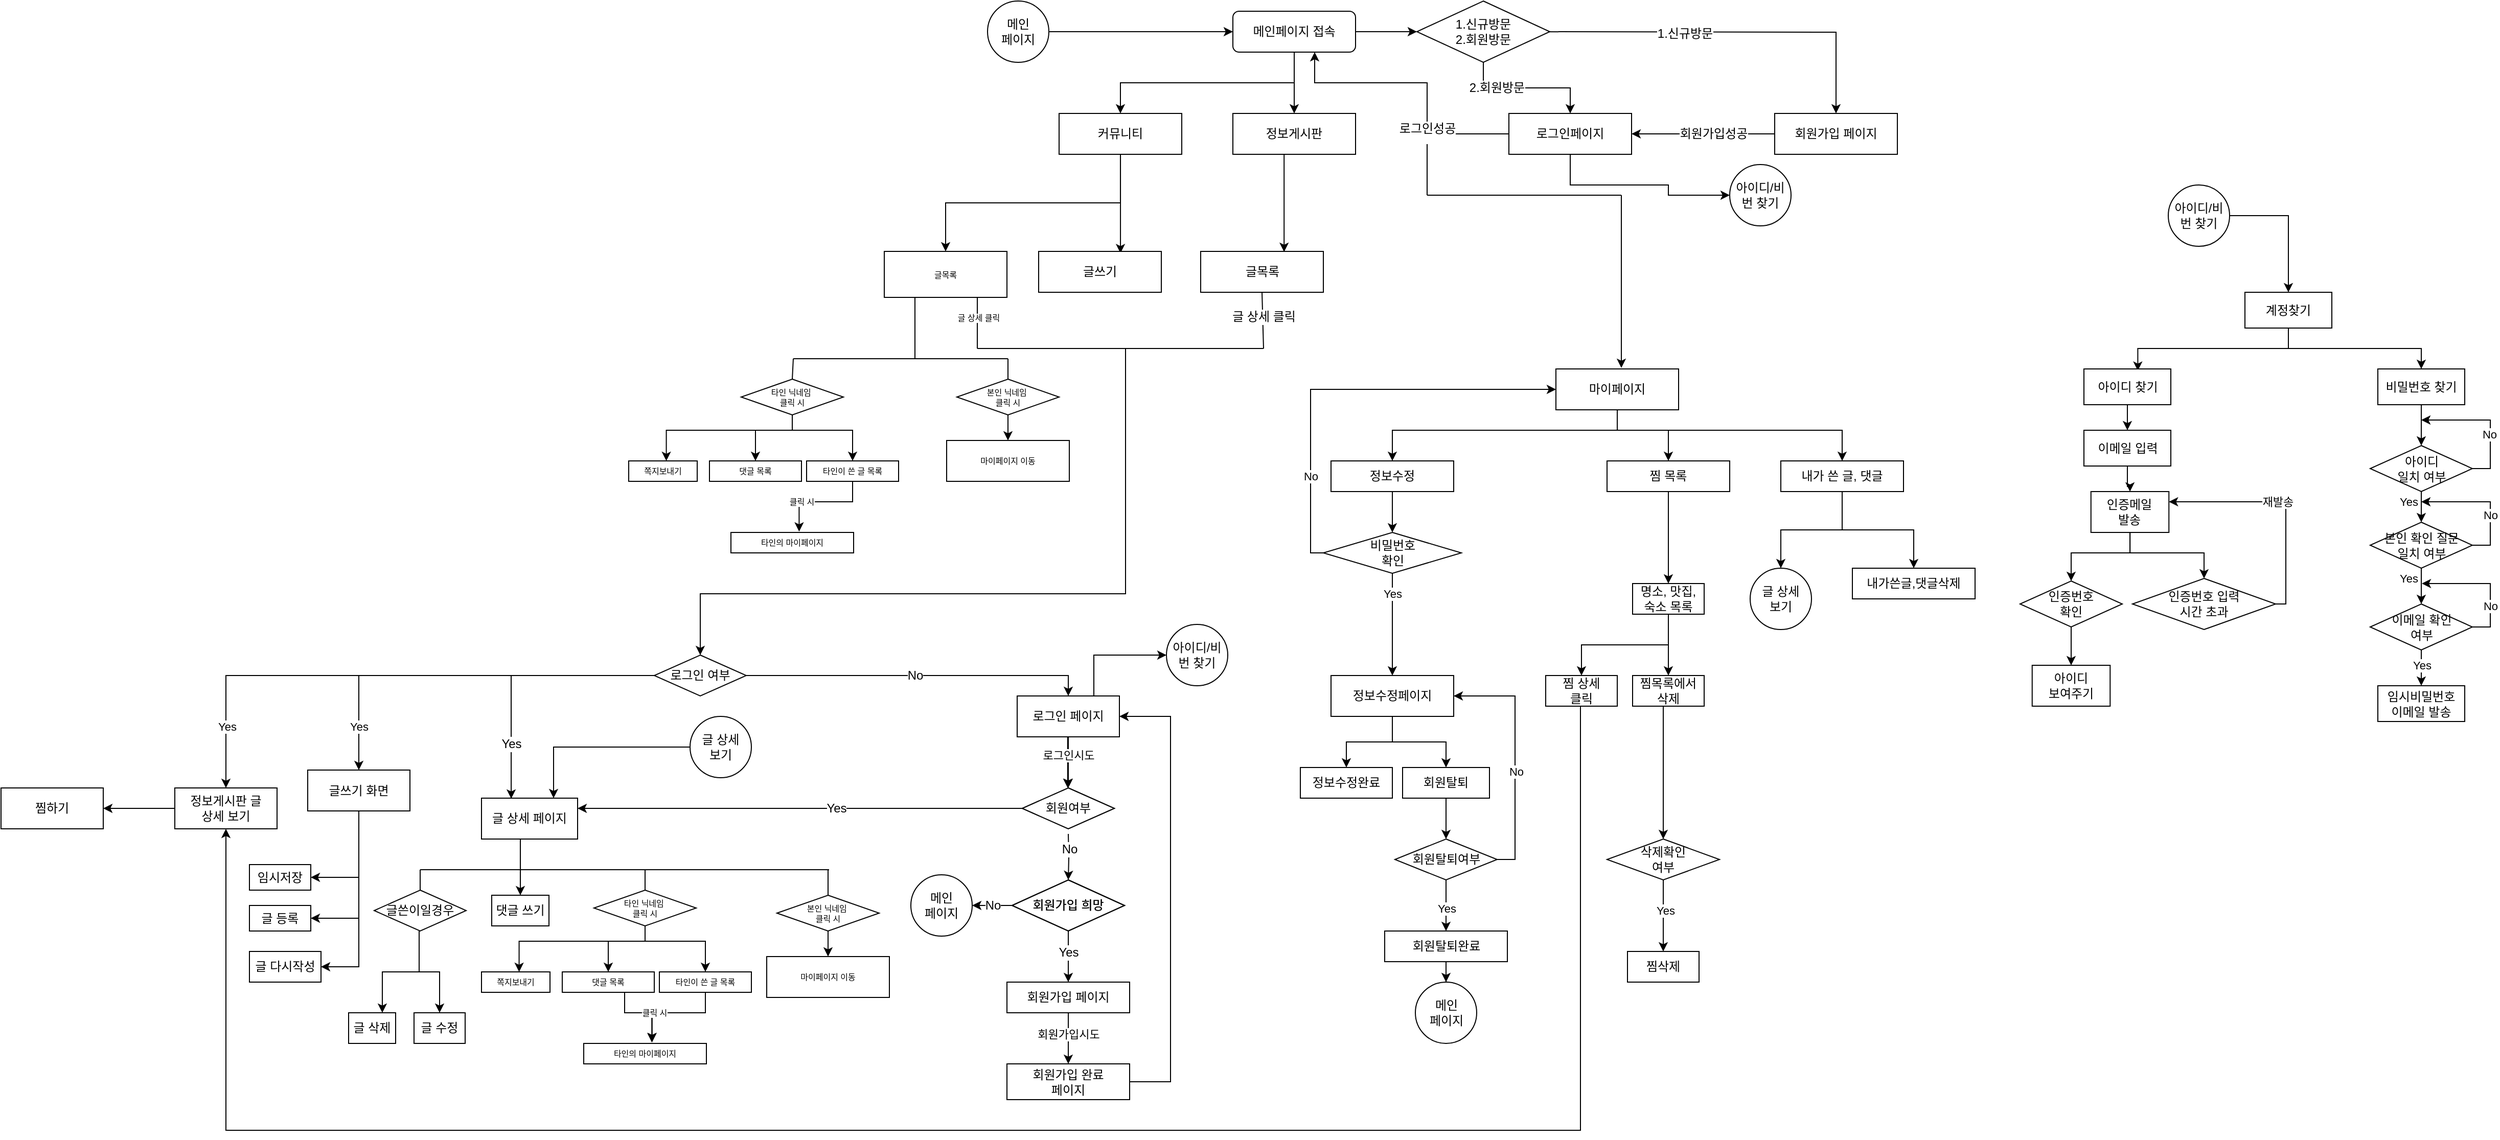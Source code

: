 <mxfile version="13.0.2" type="github">
  <diagram id="C5RBs43oDa-KdzZeNtuy" name="Page-1">
    <mxGraphModel dx="2875" dy="682" grid="1" gridSize="10" guides="1" tooltips="1" connect="1" arrows="1" fold="1" page="1" pageScale="1" pageWidth="827" pageHeight="1169" math="0" shadow="0">
      <root>
        <mxCell id="WIyWlLk6GJQsqaUBKTNV-0" />
        <mxCell id="WIyWlLk6GJQsqaUBKTNV-1" parent="WIyWlLk6GJQsqaUBKTNV-0" />
        <mxCell id="ZX37FnED4WKP7usEXBo2-87" style="edgeStyle=orthogonalEdgeStyle;rounded=0;orthogonalLoop=1;jettySize=auto;html=1;" parent="WIyWlLk6GJQsqaUBKTNV-1" source="ZX37FnED4WKP7usEXBo2-132" target="ZX37FnED4WKP7usEXBo2-97" edge="1">
          <mxGeometry relative="1" as="geometry">
            <mxPoint x="340" y="40" as="sourcePoint" />
          </mxGeometry>
        </mxCell>
        <mxCell id="ZX37FnED4WKP7usEXBo2-88" value="2.회원방문" style="text;html=1;align=center;verticalAlign=middle;resizable=0;points=[];labelBackgroundColor=#ffffff;" parent="ZX37FnED4WKP7usEXBo2-87" connectable="0" vertex="1">
          <mxGeometry x="-0.63" y="13" relative="1" as="geometry">
            <mxPoint x="13" y="13" as="offset" />
          </mxGeometry>
        </mxCell>
        <mxCell id="ZX37FnED4WKP7usEXBo2-89" style="edgeStyle=orthogonalEdgeStyle;rounded=0;orthogonalLoop=1;jettySize=auto;html=1;entryX=0.5;entryY=0;entryDx=0;entryDy=0;" parent="WIyWlLk6GJQsqaUBKTNV-1" target="ZX37FnED4WKP7usEXBo2-100" edge="1">
          <mxGeometry relative="1" as="geometry">
            <mxPoint x="350" y="40" as="sourcePoint" />
          </mxGeometry>
        </mxCell>
        <mxCell id="ZX37FnED4WKP7usEXBo2-90" value="1.신규방문" style="text;html=1;align=center;verticalAlign=middle;resizable=0;points=[];labelBackgroundColor=#ffffff;" parent="ZX37FnED4WKP7usEXBo2-89" connectable="0" vertex="1">
          <mxGeometry x="-0.167" y="-1" relative="1" as="geometry">
            <mxPoint as="offset" />
          </mxGeometry>
        </mxCell>
        <mxCell id="upQrZUUL9ZrLCyDreYXj-0" style="edgeStyle=orthogonalEdgeStyle;rounded=0;orthogonalLoop=1;jettySize=auto;html=1;exitX=1;exitY=0.5;exitDx=0;exitDy=0;entryX=0;entryY=0.5;entryDx=0;entryDy=0;" parent="WIyWlLk6GJQsqaUBKTNV-1" source="ZX37FnED4WKP7usEXBo2-91" target="ZX37FnED4WKP7usEXBo2-132" edge="1">
          <mxGeometry relative="1" as="geometry" />
        </mxCell>
        <mxCell id="upQrZUUL9ZrLCyDreYXj-1" style="edgeStyle=orthogonalEdgeStyle;rounded=0;orthogonalLoop=1;jettySize=auto;html=1;exitX=0.5;exitY=1;exitDx=0;exitDy=0;entryX=0.5;entryY=0;entryDx=0;entryDy=0;" parent="WIyWlLk6GJQsqaUBKTNV-1" source="ZX37FnED4WKP7usEXBo2-91" target="ZX37FnED4WKP7usEXBo2-94" edge="1">
          <mxGeometry relative="1" as="geometry" />
        </mxCell>
        <mxCell id="PnvdCqdYNB6AvmVGDZQ4-1" style="edgeStyle=orthogonalEdgeStyle;rounded=0;orthogonalLoop=1;jettySize=auto;html=1;exitX=0.5;exitY=1;exitDx=0;exitDy=0;entryX=0.5;entryY=0;entryDx=0;entryDy=0;" parent="WIyWlLk6GJQsqaUBKTNV-1" source="ZX37FnED4WKP7usEXBo2-91" target="PnvdCqdYNB6AvmVGDZQ4-0" edge="1">
          <mxGeometry relative="1" as="geometry" />
        </mxCell>
        <mxCell id="ZX37FnED4WKP7usEXBo2-91" value="메인페이지 접속" style="rounded=1;whiteSpace=wrap;html=1;fontSize=12;glass=0;strokeWidth=1;shadow=0;" parent="WIyWlLk6GJQsqaUBKTNV-1" vertex="1">
          <mxGeometry x="70" y="20" width="120" height="40" as="geometry" />
        </mxCell>
        <mxCell id="qVdUVOVE-Q7kGw7dKHEj-4" style="edgeStyle=orthogonalEdgeStyle;rounded=0;orthogonalLoop=1;jettySize=auto;html=1;entryX=0.68;entryY=0.013;entryDx=0;entryDy=0;entryPerimeter=0;" parent="WIyWlLk6GJQsqaUBKTNV-1" source="ZX37FnED4WKP7usEXBo2-94" target="ZX37FnED4WKP7usEXBo2-102" edge="1">
          <mxGeometry relative="1" as="geometry">
            <Array as="points">
              <mxPoint x="120" y="256" />
            </Array>
          </mxGeometry>
        </mxCell>
        <mxCell id="ZX37FnED4WKP7usEXBo2-94" value="정보게시판" style="rounded=0;whiteSpace=wrap;html=1;" parent="WIyWlLk6GJQsqaUBKTNV-1" vertex="1">
          <mxGeometry x="70" y="120" width="120" height="40" as="geometry" />
        </mxCell>
        <mxCell id="ZX37FnED4WKP7usEXBo2-95" style="edgeStyle=orthogonalEdgeStyle;rounded=0;orthogonalLoop=1;jettySize=auto;html=1;exitX=0;exitY=0.5;exitDx=0;exitDy=0;" parent="WIyWlLk6GJQsqaUBKTNV-1" source="ZX37FnED4WKP7usEXBo2-97" edge="1">
          <mxGeometry relative="1" as="geometry">
            <Array as="points">
              <mxPoint x="260" y="140" />
              <mxPoint x="260" y="90" />
              <mxPoint x="150" y="90" />
            </Array>
            <mxPoint x="150" y="60" as="targetPoint" />
          </mxGeometry>
        </mxCell>
        <mxCell id="ZX37FnED4WKP7usEXBo2-96" value="로그인성공" style="text;html=1;align=center;verticalAlign=middle;resizable=0;points=[];labelBackgroundColor=#ffffff;" parent="ZX37FnED4WKP7usEXBo2-95" connectable="0" vertex="1">
          <mxGeometry x="-0.37" relative="1" as="geometry">
            <mxPoint as="offset" />
          </mxGeometry>
        </mxCell>
        <mxCell id="x4p_FllxbwplJuDlQraS-3" style="edgeStyle=orthogonalEdgeStyle;rounded=0;orthogonalLoop=1;jettySize=auto;html=1;entryX=0;entryY=0.5;entryDx=0;entryDy=0;exitX=0.5;exitY=1;exitDx=0;exitDy=0;" parent="WIyWlLk6GJQsqaUBKTNV-1" source="ZX37FnED4WKP7usEXBo2-97" target="x4p_FllxbwplJuDlQraS-2" edge="1">
          <mxGeometry relative="1" as="geometry">
            <Array as="points">
              <mxPoint x="400" y="190" />
              <mxPoint x="496" y="190" />
              <mxPoint x="496" y="200" />
            </Array>
          </mxGeometry>
        </mxCell>
        <mxCell id="ZX37FnED4WKP7usEXBo2-97" value="로그인페이지" style="rounded=0;whiteSpace=wrap;html=1;" parent="WIyWlLk6GJQsqaUBKTNV-1" vertex="1">
          <mxGeometry x="340" y="120" width="120" height="40" as="geometry" />
        </mxCell>
        <mxCell id="ZX37FnED4WKP7usEXBo2-98" style="edgeStyle=orthogonalEdgeStyle;rounded=0;orthogonalLoop=1;jettySize=auto;html=1;exitX=0;exitY=0.5;exitDx=0;exitDy=0;" parent="WIyWlLk6GJQsqaUBKTNV-1" source="ZX37FnED4WKP7usEXBo2-100" target="ZX37FnED4WKP7usEXBo2-97" edge="1">
          <mxGeometry relative="1" as="geometry" />
        </mxCell>
        <mxCell id="ZX37FnED4WKP7usEXBo2-99" value="회원가입성공" style="text;html=1;align=center;verticalAlign=middle;resizable=0;points=[];labelBackgroundColor=#ffffff;" parent="ZX37FnED4WKP7usEXBo2-98" connectable="0" vertex="1">
          <mxGeometry x="0.26" y="-1" relative="1" as="geometry">
            <mxPoint x="28" y="1" as="offset" />
          </mxGeometry>
        </mxCell>
        <mxCell id="ZX37FnED4WKP7usEXBo2-100" value="회원가입 페이지" style="rounded=0;whiteSpace=wrap;html=1;" parent="WIyWlLk6GJQsqaUBKTNV-1" vertex="1">
          <mxGeometry x="600" y="120" width="120" height="40" as="geometry" />
        </mxCell>
        <mxCell id="ZX37FnED4WKP7usEXBo2-102" value="글목록" style="rounded=0;whiteSpace=wrap;html=1;" parent="WIyWlLk6GJQsqaUBKTNV-1" vertex="1">
          <mxGeometry x="38.5" y="255" width="120" height="40" as="geometry" />
        </mxCell>
        <mxCell id="ZX37FnED4WKP7usEXBo2-132" value="1.신규방문&lt;br&gt;2.회원방문" style="rhombus;whiteSpace=wrap;html=1;" parent="WIyWlLk6GJQsqaUBKTNV-1" vertex="1">
          <mxGeometry x="250" y="10" width="130" height="60" as="geometry" />
        </mxCell>
        <mxCell id="vV5yDEq1qWFIrJlT6Lfv-10" value="" style="endArrow=none;html=1;entryX=0.5;entryY=1;entryDx=0;entryDy=0;" parent="WIyWlLk6GJQsqaUBKTNV-1" target="ZX37FnED4WKP7usEXBo2-102" edge="1">
          <mxGeometry width="50" height="50" relative="1" as="geometry">
            <mxPoint x="100" y="350" as="sourcePoint" />
            <mxPoint x="440" y="270" as="targetPoint" />
          </mxGeometry>
        </mxCell>
        <mxCell id="vV5yDEq1qWFIrJlT6Lfv-11" value="글 상세 클릭" style="text;html=1;align=center;verticalAlign=middle;resizable=0;points=[];labelBackgroundColor=#ffffff;" parent="vV5yDEq1qWFIrJlT6Lfv-10" vertex="1" connectable="0">
          <mxGeometry x="-0.416" relative="1" as="geometry">
            <mxPoint y="-15" as="offset" />
          </mxGeometry>
        </mxCell>
        <mxCell id="vV5yDEq1qWFIrJlT6Lfv-12" value="" style="endArrow=none;html=1;" parent="WIyWlLk6GJQsqaUBKTNV-1" edge="1">
          <mxGeometry width="50" height="50" relative="1" as="geometry">
            <mxPoint x="-70" y="350" as="sourcePoint" />
            <mxPoint x="100" y="350" as="targetPoint" />
          </mxGeometry>
        </mxCell>
        <mxCell id="vV5yDEq1qWFIrJlT6Lfv-18" style="edgeStyle=orthogonalEdgeStyle;rounded=0;orthogonalLoop=1;jettySize=auto;html=1;entryX=0.5;entryY=0;entryDx=0;entryDy=0;" parent="WIyWlLk6GJQsqaUBKTNV-1" source="vV5yDEq1qWFIrJlT6Lfv-15" target="vV5yDEq1qWFIrJlT6Lfv-17" edge="1">
          <mxGeometry relative="1" as="geometry" />
        </mxCell>
        <mxCell id="waT6Qo9IjC3C06BuvGMC-1" value="No" style="text;html=1;align=center;verticalAlign=middle;resizable=0;points=[];labelBackgroundColor=#ffffff;" parent="vV5yDEq1qWFIrJlT6Lfv-18" vertex="1" connectable="0">
          <mxGeometry x="0.107" y="1" relative="1" as="geometry">
            <mxPoint x="-21" y="1" as="offset" />
          </mxGeometry>
        </mxCell>
        <mxCell id="vV5yDEq1qWFIrJlT6Lfv-21" style="edgeStyle=orthogonalEdgeStyle;rounded=0;orthogonalLoop=1;jettySize=auto;html=1;exitX=0;exitY=0.5;exitDx=0;exitDy=0;entryX=0.309;entryY=0.011;entryDx=0;entryDy=0;entryPerimeter=0;" parent="WIyWlLk6GJQsqaUBKTNV-1" source="vV5yDEq1qWFIrJlT6Lfv-15" target="vV5yDEq1qWFIrJlT6Lfv-16" edge="1">
          <mxGeometry relative="1" as="geometry">
            <mxPoint x="-596" y="680" as="sourcePoint" />
            <mxPoint x="-625" y="786" as="targetPoint" />
            <Array as="points">
              <mxPoint x="-636" y="670" />
            </Array>
          </mxGeometry>
        </mxCell>
        <mxCell id="waT6Qo9IjC3C06BuvGMC-0" value="Yes" style="text;html=1;align=center;verticalAlign=middle;resizable=0;points=[];labelBackgroundColor=#ffffff;" parent="vV5yDEq1qWFIrJlT6Lfv-21" vertex="1" connectable="0">
          <mxGeometry x="0.216" y="-1" relative="1" as="geometry">
            <mxPoint x="1" y="48.33" as="offset" />
          </mxGeometry>
        </mxCell>
        <mxCell id="GLN300QRYESgEG5njMZF-10" style="edgeStyle=orthogonalEdgeStyle;rounded=0;orthogonalLoop=1;jettySize=auto;html=1;exitX=0;exitY=0.5;exitDx=0;exitDy=0;entryX=0.5;entryY=0;entryDx=0;entryDy=0;" parent="WIyWlLk6GJQsqaUBKTNV-1" source="vV5yDEq1qWFIrJlT6Lfv-15" edge="1" target="GLN300QRYESgEG5njMZF-9">
          <mxGeometry relative="1" as="geometry">
            <mxPoint x="-681" y="778" as="targetPoint" />
            <Array as="points">
              <mxPoint x="-785" y="670" />
            </Array>
          </mxGeometry>
        </mxCell>
        <mxCell id="GLN300QRYESgEG5njMZF-11" value="Yes" style="edgeLabel;html=1;align=center;verticalAlign=middle;resizable=0;points=[];" parent="GLN300QRYESgEG5njMZF-10" vertex="1" connectable="0">
          <mxGeometry x="-0.17" relative="1" as="geometry">
            <mxPoint x="-130.67" y="50" as="offset" />
          </mxGeometry>
        </mxCell>
        <mxCell id="ZqrZnDmUstioRYY1Gfzt-35" style="edgeStyle=orthogonalEdgeStyle;rounded=0;orthogonalLoop=1;jettySize=auto;html=1;entryX=0.5;entryY=0;entryDx=0;entryDy=0;" parent="WIyWlLk6GJQsqaUBKTNV-1" source="vV5yDEq1qWFIrJlT6Lfv-15" target="ZqrZnDmUstioRYY1Gfzt-34" edge="1">
          <mxGeometry relative="1" as="geometry" />
        </mxCell>
        <mxCell id="ZqrZnDmUstioRYY1Gfzt-36" value="Yes" style="edgeLabel;html=1;align=center;verticalAlign=middle;resizable=0;points=[];" parent="ZqrZnDmUstioRYY1Gfzt-35" vertex="1" connectable="0">
          <mxGeometry x="0.482" y="42" relative="1" as="geometry">
            <mxPoint x="-26.5" y="8" as="offset" />
          </mxGeometry>
        </mxCell>
        <mxCell id="vV5yDEq1qWFIrJlT6Lfv-15" value="로그인 여부" style="rhombus;whiteSpace=wrap;html=1;" parent="WIyWlLk6GJQsqaUBKTNV-1" vertex="1">
          <mxGeometry x="-496" y="650" width="90" height="40" as="geometry" />
        </mxCell>
        <mxCell id="8mFY73cAcnLO3QTP2yf9-8" style="edgeStyle=orthogonalEdgeStyle;rounded=0;orthogonalLoop=1;jettySize=auto;html=1;entryX=0.717;entryY=0;entryDx=0;entryDy=0;entryPerimeter=0;exitX=0.5;exitY=1;exitDx=0;exitDy=0;" parent="WIyWlLk6GJQsqaUBKTNV-1" source="u47urkldK8aq3LsHA-pJ-0" target="8mFY73cAcnLO3QTP2yf9-5" edge="1">
          <mxGeometry relative="1" as="geometry">
            <Array as="points">
              <mxPoint x="-726" y="960" />
              <mxPoint x="-762" y="960" />
            </Array>
            <mxPoint x="-762" y="990" as="targetPoint" />
          </mxGeometry>
        </mxCell>
        <mxCell id="KW4hLwJ1W2SFZyVnlu_u-11" style="edgeStyle=orthogonalEdgeStyle;rounded=0;orthogonalLoop=1;jettySize=auto;html=1;entryX=0.5;entryY=0;entryDx=0;entryDy=0;" edge="1" parent="WIyWlLk6GJQsqaUBKTNV-1" source="vV5yDEq1qWFIrJlT6Lfv-16" target="vV5yDEq1qWFIrJlT6Lfv-22">
          <mxGeometry relative="1" as="geometry">
            <mxPoint x="-665" y="920" as="targetPoint" />
            <Array as="points">
              <mxPoint x="-627" y="870" />
              <mxPoint x="-627" y="870" />
            </Array>
          </mxGeometry>
        </mxCell>
        <mxCell id="vV5yDEq1qWFIrJlT6Lfv-16" value="글 상세 페이지" style="rounded=0;whiteSpace=wrap;html=1;" parent="WIyWlLk6GJQsqaUBKTNV-1" vertex="1">
          <mxGeometry x="-665" y="790" width="94" height="40" as="geometry" />
        </mxCell>
        <mxCell id="vV5yDEq1qWFIrJlT6Lfv-26" style="edgeStyle=orthogonalEdgeStyle;rounded=0;orthogonalLoop=1;jettySize=auto;html=1;entryX=0.5;entryY=0;entryDx=0;entryDy=0;" parent="WIyWlLk6GJQsqaUBKTNV-1" source="vV5yDEq1qWFIrJlT6Lfv-17" target="GLN300QRYESgEG5njMZF-4" edge="1">
          <mxGeometry relative="1" as="geometry">
            <mxPoint x="-91" y="775" as="targetPoint" />
            <Array as="points">
              <mxPoint x="-91" y="740" />
              <mxPoint x="-91" y="740" />
            </Array>
          </mxGeometry>
        </mxCell>
        <mxCell id="GLN300QRYESgEG5njMZF-5" value="로그인시도" style="edgeLabel;html=1;align=center;verticalAlign=middle;resizable=0;points=[];" parent="vV5yDEq1qWFIrJlT6Lfv-26" vertex="1" connectable="0">
          <mxGeometry x="-0.28" relative="1" as="geometry">
            <mxPoint as="offset" />
          </mxGeometry>
        </mxCell>
        <mxCell id="x4p_FllxbwplJuDlQraS-5" style="edgeStyle=orthogonalEdgeStyle;rounded=0;orthogonalLoop=1;jettySize=auto;html=1;exitX=0.75;exitY=0;exitDx=0;exitDy=0;entryX=0;entryY=0.5;entryDx=0;entryDy=0;" parent="WIyWlLk6GJQsqaUBKTNV-1" source="vV5yDEq1qWFIrJlT6Lfv-17" target="x4p_FllxbwplJuDlQraS-4" edge="1">
          <mxGeometry relative="1" as="geometry" />
        </mxCell>
        <mxCell id="vV5yDEq1qWFIrJlT6Lfv-17" value="로그인 페이지" style="rounded=0;whiteSpace=wrap;html=1;" parent="WIyWlLk6GJQsqaUBKTNV-1" vertex="1">
          <mxGeometry x="-141" y="690" width="100" height="40" as="geometry" />
        </mxCell>
        <mxCell id="vV5yDEq1qWFIrJlT6Lfv-22" value="댓글 쓰기" style="rounded=0;whiteSpace=wrap;html=1;" parent="WIyWlLk6GJQsqaUBKTNV-1" vertex="1">
          <mxGeometry x="-655" y="885" width="56" height="30" as="geometry" />
        </mxCell>
        <mxCell id="vV5yDEq1qWFIrJlT6Lfv-27" style="edgeStyle=orthogonalEdgeStyle;rounded=0;orthogonalLoop=1;jettySize=auto;html=1;" parent="WIyWlLk6GJQsqaUBKTNV-1" edge="1">
          <mxGeometry relative="1" as="geometry">
            <mxPoint x="-131" y="800" as="sourcePoint" />
            <mxPoint x="-571" y="800" as="targetPoint" />
            <Array as="points">
              <mxPoint x="-571" y="800" />
            </Array>
          </mxGeometry>
        </mxCell>
        <mxCell id="vV5yDEq1qWFIrJlT6Lfv-28" value="Yes" style="text;html=1;align=center;verticalAlign=middle;resizable=0;points=[];labelBackgroundColor=#ffffff;" parent="vV5yDEq1qWFIrJlT6Lfv-27" vertex="1" connectable="0">
          <mxGeometry x="-0.15" relative="1" as="geometry">
            <mxPoint as="offset" />
          </mxGeometry>
        </mxCell>
        <mxCell id="vV5yDEq1qWFIrJlT6Lfv-30" value="" style="edgeStyle=orthogonalEdgeStyle;rounded=0;orthogonalLoop=1;jettySize=auto;html=1;" parent="WIyWlLk6GJQsqaUBKTNV-1" target="vV5yDEq1qWFIrJlT6Lfv-29" edge="1">
          <mxGeometry relative="1" as="geometry">
            <mxPoint x="-91" y="825" as="sourcePoint" />
          </mxGeometry>
        </mxCell>
        <mxCell id="waT6Qo9IjC3C06BuvGMC-2" value="No" style="text;html=1;align=center;verticalAlign=middle;resizable=0;points=[];labelBackgroundColor=#ffffff;" parent="vV5yDEq1qWFIrJlT6Lfv-30" vertex="1" connectable="0">
          <mxGeometry x="-0.369" relative="1" as="geometry">
            <mxPoint as="offset" />
          </mxGeometry>
        </mxCell>
        <mxCell id="vV5yDEq1qWFIrJlT6Lfv-39" style="edgeStyle=orthogonalEdgeStyle;rounded=0;orthogonalLoop=1;jettySize=auto;html=1;entryX=0.5;entryY=0;entryDx=0;entryDy=0;" parent="WIyWlLk6GJQsqaUBKTNV-1" source="vV5yDEq1qWFIrJlT6Lfv-29" target="vV5yDEq1qWFIrJlT6Lfv-32" edge="1">
          <mxGeometry relative="1" as="geometry">
            <Array as="points">
              <mxPoint x="-91" y="940" />
              <mxPoint x="-91" y="940" />
            </Array>
          </mxGeometry>
        </mxCell>
        <mxCell id="vV5yDEq1qWFIrJlT6Lfv-43" value="Yes" style="text;html=1;align=center;verticalAlign=middle;resizable=0;points=[];labelBackgroundColor=#ffffff;" parent="vV5yDEq1qWFIrJlT6Lfv-39" vertex="1" connectable="0">
          <mxGeometry x="0.193" y="1" relative="1" as="geometry">
            <mxPoint x="-1.02" y="-9.7" as="offset" />
          </mxGeometry>
        </mxCell>
        <mxCell id="5jIitdbKcp0d3cPYqX7F-1" style="edgeStyle=orthogonalEdgeStyle;rounded=0;orthogonalLoop=1;jettySize=auto;html=1;entryX=1;entryY=0.5;entryDx=0;entryDy=0;" parent="WIyWlLk6GJQsqaUBKTNV-1" source="vV5yDEq1qWFIrJlT6Lfv-29" target="5jIitdbKcp0d3cPYqX7F-0" edge="1">
          <mxGeometry relative="1" as="geometry" />
        </mxCell>
        <mxCell id="vV5yDEq1qWFIrJlT6Lfv-29" value="회원가입 희망" style="rhombus;whiteSpace=wrap;html=1;fillColor=none;strokeColor=#000000;" parent="WIyWlLk6GJQsqaUBKTNV-1" vertex="1">
          <mxGeometry x="-146" y="870" width="110" height="50" as="geometry" />
        </mxCell>
        <mxCell id="vV5yDEq1qWFIrJlT6Lfv-42" style="edgeStyle=orthogonalEdgeStyle;rounded=0;orthogonalLoop=1;jettySize=auto;html=1;entryX=1;entryY=0.5;entryDx=0;entryDy=0;" parent="WIyWlLk6GJQsqaUBKTNV-1" source="vV5yDEq1qWFIrJlT6Lfv-31" target="vV5yDEq1qWFIrJlT6Lfv-17" edge="1">
          <mxGeometry relative="1" as="geometry">
            <mxPoint x="79" y="850" as="targetPoint" />
            <Array as="points">
              <mxPoint x="9" y="1068" />
              <mxPoint x="9" y="710" />
            </Array>
          </mxGeometry>
        </mxCell>
        <mxCell id="vV5yDEq1qWFIrJlT6Lfv-31" value="회원가입 완료&lt;br&gt;페이지" style="rounded=0;whiteSpace=wrap;html=1;" parent="WIyWlLk6GJQsqaUBKTNV-1" vertex="1">
          <mxGeometry x="-151" y="1050" width="120" height="35" as="geometry" />
        </mxCell>
        <mxCell id="vV5yDEq1qWFIrJlT6Lfv-40" style="edgeStyle=orthogonalEdgeStyle;rounded=0;orthogonalLoop=1;jettySize=auto;html=1;" parent="WIyWlLk6GJQsqaUBKTNV-1" source="vV5yDEq1qWFIrJlT6Lfv-32" target="vV5yDEq1qWFIrJlT6Lfv-31" edge="1">
          <mxGeometry relative="1" as="geometry" />
        </mxCell>
        <mxCell id="GLN300QRYESgEG5njMZF-6" value="회원가입시도" style="edgeLabel;html=1;align=center;verticalAlign=middle;resizable=0;points=[];" parent="vV5yDEq1qWFIrJlT6Lfv-40" vertex="1" connectable="0">
          <mxGeometry x="-0.156" relative="1" as="geometry">
            <mxPoint as="offset" />
          </mxGeometry>
        </mxCell>
        <mxCell id="vV5yDEq1qWFIrJlT6Lfv-32" value="회원가입 페이지" style="rounded=0;whiteSpace=wrap;html=1;" parent="WIyWlLk6GJQsqaUBKTNV-1" vertex="1">
          <mxGeometry x="-151" y="970" width="120" height="30" as="geometry" />
        </mxCell>
        <mxCell id="GLN300QRYESgEG5njMZF-4" value="회원여부" style="rhombus;whiteSpace=wrap;html=1;" parent="WIyWlLk6GJQsqaUBKTNV-1" vertex="1">
          <mxGeometry x="-136" y="780" width="90" height="40" as="geometry" />
        </mxCell>
        <mxCell id="8mFY73cAcnLO3QTP2yf9-13" style="edgeStyle=orthogonalEdgeStyle;rounded=0;orthogonalLoop=1;jettySize=auto;html=1;entryX=1;entryY=0.5;entryDx=0;entryDy=0;" parent="WIyWlLk6GJQsqaUBKTNV-1" source="GLN300QRYESgEG5njMZF-9" target="8mFY73cAcnLO3QTP2yf9-12" edge="1">
          <mxGeometry relative="1" as="geometry">
            <Array as="points">
              <mxPoint x="-785" y="908" />
            </Array>
          </mxGeometry>
        </mxCell>
        <mxCell id="8mFY73cAcnLO3QTP2yf9-15" style="edgeStyle=orthogonalEdgeStyle;rounded=0;orthogonalLoop=1;jettySize=auto;html=1;entryX=1;entryY=0.5;entryDx=0;entryDy=0;" parent="WIyWlLk6GJQsqaUBKTNV-1" source="GLN300QRYESgEG5njMZF-9" target="8mFY73cAcnLO3QTP2yf9-14" edge="1">
          <mxGeometry relative="1" as="geometry">
            <Array as="points">
              <mxPoint x="-785" y="955" />
            </Array>
          </mxGeometry>
        </mxCell>
        <mxCell id="KW4hLwJ1W2SFZyVnlu_u-14" style="edgeStyle=orthogonalEdgeStyle;rounded=0;orthogonalLoop=1;jettySize=auto;html=1;entryX=1;entryY=0.5;entryDx=0;entryDy=0;exitX=0.5;exitY=1;exitDx=0;exitDy=0;" edge="1" parent="WIyWlLk6GJQsqaUBKTNV-1" source="GLN300QRYESgEG5njMZF-9" target="8mFY73cAcnLO3QTP2yf9-9">
          <mxGeometry relative="1" as="geometry">
            <Array as="points">
              <mxPoint x="-785" y="805" />
              <mxPoint x="-785" y="868" />
            </Array>
          </mxGeometry>
        </mxCell>
        <mxCell id="GLN300QRYESgEG5njMZF-9" value="글쓰기 화면" style="rounded=0;whiteSpace=wrap;html=1;" parent="WIyWlLk6GJQsqaUBKTNV-1" vertex="1">
          <mxGeometry x="-835" y="762.5" width="100" height="40" as="geometry" />
        </mxCell>
        <mxCell id="PnvdCqdYNB6AvmVGDZQ4-3" style="edgeStyle=orthogonalEdgeStyle;rounded=0;orthogonalLoop=1;jettySize=auto;html=1;entryX=0.667;entryY=0.045;entryDx=0;entryDy=0;entryPerimeter=0;" parent="WIyWlLk6GJQsqaUBKTNV-1" source="PnvdCqdYNB6AvmVGDZQ4-0" target="PnvdCqdYNB6AvmVGDZQ4-2" edge="1">
          <mxGeometry relative="1" as="geometry">
            <mxPoint x="-10" y="230" as="targetPoint" />
            <Array as="points" />
          </mxGeometry>
        </mxCell>
        <mxCell id="KW4hLwJ1W2SFZyVnlu_u-52" style="edgeStyle=orthogonalEdgeStyle;rounded=0;orthogonalLoop=1;jettySize=auto;html=1;entryX=0.5;entryY=0;entryDx=0;entryDy=0;fontSize=8;exitX=0.5;exitY=1;exitDx=0;exitDy=0;" edge="1" parent="WIyWlLk6GJQsqaUBKTNV-1" source="PnvdCqdYNB6AvmVGDZQ4-0" target="KW4hLwJ1W2SFZyVnlu_u-51">
          <mxGeometry relative="1" as="geometry" />
        </mxCell>
        <mxCell id="PnvdCqdYNB6AvmVGDZQ4-0" value="커뮤니티" style="rounded=0;whiteSpace=wrap;html=1;" parent="WIyWlLk6GJQsqaUBKTNV-1" vertex="1">
          <mxGeometry x="-100" y="120" width="120" height="40" as="geometry" />
        </mxCell>
        <mxCell id="PnvdCqdYNB6AvmVGDZQ4-4" style="edgeStyle=orthogonalEdgeStyle;rounded=0;orthogonalLoop=1;jettySize=auto;html=1;entryX=0.5;entryY=0;entryDx=0;entryDy=0;" parent="WIyWlLk6GJQsqaUBKTNV-1" target="vV5yDEq1qWFIrJlT6Lfv-15" edge="1">
          <mxGeometry relative="1" as="geometry">
            <Array as="points">
              <mxPoint x="-35" y="350" />
              <mxPoint x="-35" y="590" />
              <mxPoint x="-451" y="590" />
            </Array>
            <mxPoint x="-40" y="350" as="sourcePoint" />
          </mxGeometry>
        </mxCell>
        <mxCell id="PnvdCqdYNB6AvmVGDZQ4-2" value="글쓰기" style="rounded=0;whiteSpace=wrap;html=1;" parent="WIyWlLk6GJQsqaUBKTNV-1" vertex="1">
          <mxGeometry x="-120" y="255" width="120" height="40" as="geometry" />
        </mxCell>
        <mxCell id="9_98LAGcsNJI7AEIF0RN-3" value="" style="endArrow=none;html=1;" parent="WIyWlLk6GJQsqaUBKTNV-1" edge="1">
          <mxGeometry width="50" height="50" relative="1" as="geometry">
            <mxPoint x="260" y="150" as="sourcePoint" />
            <mxPoint x="260" y="200" as="targetPoint" />
          </mxGeometry>
        </mxCell>
        <mxCell id="9_98LAGcsNJI7AEIF0RN-4" value="" style="endArrow=none;html=1;" parent="WIyWlLk6GJQsqaUBKTNV-1" edge="1">
          <mxGeometry width="50" height="50" relative="1" as="geometry">
            <mxPoint x="260" y="200" as="sourcePoint" />
            <mxPoint x="450" y="200" as="targetPoint" />
          </mxGeometry>
        </mxCell>
        <mxCell id="9_98LAGcsNJI7AEIF0RN-5" value="" style="endArrow=classic;html=1;" parent="WIyWlLk6GJQsqaUBKTNV-1" edge="1">
          <mxGeometry width="50" height="50" relative="1" as="geometry">
            <mxPoint x="450" y="200" as="sourcePoint" />
            <mxPoint x="450" y="369" as="targetPoint" />
          </mxGeometry>
        </mxCell>
        <mxCell id="9_98LAGcsNJI7AEIF0RN-15" style="edgeStyle=orthogonalEdgeStyle;rounded=0;orthogonalLoop=1;jettySize=auto;html=1;entryX=0.5;entryY=0;entryDx=0;entryDy=0;" parent="WIyWlLk6GJQsqaUBKTNV-1" source="9_98LAGcsNJI7AEIF0RN-6" target="9_98LAGcsNJI7AEIF0RN-13" edge="1">
          <mxGeometry relative="1" as="geometry">
            <Array as="points">
              <mxPoint x="446" y="430" />
              <mxPoint x="496" y="430" />
            </Array>
          </mxGeometry>
        </mxCell>
        <mxCell id="9_98LAGcsNJI7AEIF0RN-16" style="edgeStyle=orthogonalEdgeStyle;rounded=0;orthogonalLoop=1;jettySize=auto;html=1;entryX=0.5;entryY=0;entryDx=0;entryDy=0;" parent="WIyWlLk6GJQsqaUBKTNV-1" target="9_98LAGcsNJI7AEIF0RN-12" edge="1">
          <mxGeometry relative="1" as="geometry">
            <mxPoint x="446" y="410" as="sourcePoint" />
            <Array as="points">
              <mxPoint x="446" y="430" />
              <mxPoint x="666" y="430" />
            </Array>
          </mxGeometry>
        </mxCell>
        <mxCell id="aLojjY9KPLIzhAx5LPAh-0" style="edgeStyle=orthogonalEdgeStyle;rounded=0;orthogonalLoop=1;jettySize=auto;html=1;entryX=0.5;entryY=0;entryDx=0;entryDy=0;" parent="WIyWlLk6GJQsqaUBKTNV-1" source="9_98LAGcsNJI7AEIF0RN-6" target="9_98LAGcsNJI7AEIF0RN-9" edge="1">
          <mxGeometry relative="1" as="geometry">
            <Array as="points">
              <mxPoint x="446" y="430" />
              <mxPoint x="226" y="430" />
            </Array>
            <mxPoint x="306" y="450" as="targetPoint" />
          </mxGeometry>
        </mxCell>
        <mxCell id="9_98LAGcsNJI7AEIF0RN-6" value="마이페이지" style="rounded=0;whiteSpace=wrap;html=1;" parent="WIyWlLk6GJQsqaUBKTNV-1" vertex="1">
          <mxGeometry x="386" y="370" width="120" height="40" as="geometry" />
        </mxCell>
        <mxCell id="aLojjY9KPLIzhAx5LPAh-4" style="edgeStyle=orthogonalEdgeStyle;rounded=0;orthogonalLoop=1;jettySize=auto;html=1;entryX=0.5;entryY=0;entryDx=0;entryDy=0;" parent="WIyWlLk6GJQsqaUBKTNV-1" source="9_98LAGcsNJI7AEIF0RN-9" target="aLojjY9KPLIzhAx5LPAh-1" edge="1">
          <mxGeometry relative="1" as="geometry">
            <Array as="points">
              <mxPoint x="226" y="510" />
              <mxPoint x="226" y="510" />
            </Array>
          </mxGeometry>
        </mxCell>
        <mxCell id="9_98LAGcsNJI7AEIF0RN-9" value="정보수정" style="rounded=0;whiteSpace=wrap;html=1;" parent="WIyWlLk6GJQsqaUBKTNV-1" vertex="1">
          <mxGeometry x="166" y="460" width="120" height="30" as="geometry" />
        </mxCell>
        <mxCell id="lBjHsFs35db71nPIf4gL-2" style="edgeStyle=orthogonalEdgeStyle;rounded=0;orthogonalLoop=1;jettySize=auto;html=1;entryX=0.5;entryY=0;entryDx=0;entryDy=0;strokeColor=#000000;" parent="WIyWlLk6GJQsqaUBKTNV-1" source="9_98LAGcsNJI7AEIF0RN-12" target="lBjHsFs35db71nPIf4gL-1" edge="1">
          <mxGeometry relative="1" as="geometry" />
        </mxCell>
        <mxCell id="9_98LAGcsNJI7AEIF0RN-12" value="내가 쓴 글, 댓글" style="rounded=0;whiteSpace=wrap;html=1;" parent="WIyWlLk6GJQsqaUBKTNV-1" vertex="1">
          <mxGeometry x="606" y="460" width="120" height="30" as="geometry" />
        </mxCell>
        <mxCell id="ZqrZnDmUstioRYY1Gfzt-31" style="edgeStyle=orthogonalEdgeStyle;rounded=0;orthogonalLoop=1;jettySize=auto;html=1;entryX=0.5;entryY=0;entryDx=0;entryDy=0;" parent="WIyWlLk6GJQsqaUBKTNV-1" source="9_98LAGcsNJI7AEIF0RN-13" target="ZqrZnDmUstioRYY1Gfzt-0" edge="1">
          <mxGeometry relative="1" as="geometry" />
        </mxCell>
        <mxCell id="9_98LAGcsNJI7AEIF0RN-13" value="찜 목록" style="rounded=0;whiteSpace=wrap;html=1;" parent="WIyWlLk6GJQsqaUBKTNV-1" vertex="1">
          <mxGeometry x="436" y="460" width="120" height="30" as="geometry" />
        </mxCell>
        <mxCell id="aLojjY9KPLIzhAx5LPAh-6" style="edgeStyle=orthogonalEdgeStyle;rounded=0;orthogonalLoop=1;jettySize=auto;html=1;entryX=0.5;entryY=0;entryDx=0;entryDy=0;" parent="WIyWlLk6GJQsqaUBKTNV-1" source="aLojjY9KPLIzhAx5LPAh-1" target="aLojjY9KPLIzhAx5LPAh-5" edge="1">
          <mxGeometry relative="1" as="geometry" />
        </mxCell>
        <mxCell id="aLojjY9KPLIzhAx5LPAh-11" value="Yes" style="edgeLabel;html=1;align=center;verticalAlign=middle;resizable=0;points=[];" parent="aLojjY9KPLIzhAx5LPAh-6" vertex="1" connectable="0">
          <mxGeometry x="-0.836" relative="1" as="geometry">
            <mxPoint y="11.55" as="offset" />
          </mxGeometry>
        </mxCell>
        <mxCell id="aLojjY9KPLIzhAx5LPAh-19" style="edgeStyle=orthogonalEdgeStyle;rounded=0;orthogonalLoop=1;jettySize=auto;html=1;entryX=0;entryY=0.5;entryDx=0;entryDy=0;exitX=0;exitY=0.5;exitDx=0;exitDy=0;" parent="WIyWlLk6GJQsqaUBKTNV-1" source="aLojjY9KPLIzhAx5LPAh-1" target="9_98LAGcsNJI7AEIF0RN-6" edge="1">
          <mxGeometry relative="1" as="geometry">
            <Array as="points">
              <mxPoint x="146" y="550" />
              <mxPoint x="146" y="390" />
            </Array>
          </mxGeometry>
        </mxCell>
        <mxCell id="aLojjY9KPLIzhAx5LPAh-20" value="&lt;div&gt;No&lt;/div&gt;" style="edgeLabel;html=1;align=center;verticalAlign=middle;resizable=0;points=[];" parent="aLojjY9KPLIzhAx5LPAh-19" vertex="1" connectable="0">
          <mxGeometry x="0.004" relative="1" as="geometry">
            <mxPoint x="-34.56" y="85" as="offset" />
          </mxGeometry>
        </mxCell>
        <mxCell id="aLojjY9KPLIzhAx5LPAh-1" value="&lt;div&gt;비밀번호&lt;/div&gt;&lt;div&gt;확인&lt;/div&gt;" style="rhombus;whiteSpace=wrap;html=1;" parent="WIyWlLk6GJQsqaUBKTNV-1" vertex="1">
          <mxGeometry x="158.5" y="530" width="135" height="40" as="geometry" />
        </mxCell>
        <mxCell id="3e5bNtFYzzRURWgjh2Wo-2" style="edgeStyle=orthogonalEdgeStyle;rounded=0;orthogonalLoop=1;jettySize=auto;html=1;entryX=0.5;entryY=0;entryDx=0;entryDy=0;" parent="WIyWlLk6GJQsqaUBKTNV-1" source="aLojjY9KPLIzhAx5LPAh-5" target="aLojjY9KPLIzhAx5LPAh-7" edge="1">
          <mxGeometry relative="1" as="geometry" />
        </mxCell>
        <mxCell id="3e5bNtFYzzRURWgjh2Wo-3" style="edgeStyle=orthogonalEdgeStyle;rounded=0;orthogonalLoop=1;jettySize=auto;html=1;entryX=0.5;entryY=0;entryDx=0;entryDy=0;" parent="WIyWlLk6GJQsqaUBKTNV-1" source="aLojjY9KPLIzhAx5LPAh-5" target="aLojjY9KPLIzhAx5LPAh-8" edge="1">
          <mxGeometry relative="1" as="geometry" />
        </mxCell>
        <mxCell id="aLojjY9KPLIzhAx5LPAh-5" value="정보수정페이지" style="rounded=0;whiteSpace=wrap;html=1;" parent="WIyWlLk6GJQsqaUBKTNV-1" vertex="1">
          <mxGeometry x="166" y="670" width="120" height="40" as="geometry" />
        </mxCell>
        <mxCell id="aLojjY9KPLIzhAx5LPAh-7" value="정보수정완료" style="rounded=0;whiteSpace=wrap;html=1;" parent="WIyWlLk6GJQsqaUBKTNV-1" vertex="1">
          <mxGeometry x="136" y="760" width="90" height="30" as="geometry" />
        </mxCell>
        <mxCell id="aLojjY9KPLIzhAx5LPAh-14" style="edgeStyle=orthogonalEdgeStyle;rounded=0;orthogonalLoop=1;jettySize=auto;html=1;entryX=0.5;entryY=0;entryDx=0;entryDy=0;" parent="WIyWlLk6GJQsqaUBKTNV-1" source="aLojjY9KPLIzhAx5LPAh-8" target="aLojjY9KPLIzhAx5LPAh-9" edge="1">
          <mxGeometry relative="1" as="geometry" />
        </mxCell>
        <mxCell id="aLojjY9KPLIzhAx5LPAh-8" value="회원탈퇴" style="rounded=0;whiteSpace=wrap;html=1;" parent="WIyWlLk6GJQsqaUBKTNV-1" vertex="1">
          <mxGeometry x="236" y="760" width="85" height="30" as="geometry" />
        </mxCell>
        <mxCell id="aLojjY9KPLIzhAx5LPAh-15" style="edgeStyle=orthogonalEdgeStyle;rounded=0;orthogonalLoop=1;jettySize=auto;html=1;entryX=0.5;entryY=0;entryDx=0;entryDy=0;" parent="WIyWlLk6GJQsqaUBKTNV-1" source="aLojjY9KPLIzhAx5LPAh-9" target="aLojjY9KPLIzhAx5LPAh-10" edge="1">
          <mxGeometry relative="1" as="geometry" />
        </mxCell>
        <mxCell id="aLojjY9KPLIzhAx5LPAh-16" value="Yes" style="edgeLabel;html=1;align=center;verticalAlign=middle;resizable=0;points=[];" parent="aLojjY9KPLIzhAx5LPAh-15" vertex="1" connectable="0">
          <mxGeometry x="0.499" relative="1" as="geometry">
            <mxPoint y="-9.71" as="offset" />
          </mxGeometry>
        </mxCell>
        <mxCell id="aLojjY9KPLIzhAx5LPAh-17" style="edgeStyle=orthogonalEdgeStyle;rounded=0;orthogonalLoop=1;jettySize=auto;html=1;exitX=1;exitY=0.5;exitDx=0;exitDy=0;entryX=1;entryY=0.5;entryDx=0;entryDy=0;" parent="WIyWlLk6GJQsqaUBKTNV-1" source="aLojjY9KPLIzhAx5LPAh-9" target="aLojjY9KPLIzhAx5LPAh-5" edge="1">
          <mxGeometry relative="1" as="geometry">
            <Array as="points">
              <mxPoint x="346" y="850" />
              <mxPoint x="346" y="690" />
            </Array>
            <mxPoint x="336" y="680" as="targetPoint" />
          </mxGeometry>
        </mxCell>
        <mxCell id="aLojjY9KPLIzhAx5LPAh-18" value="No" style="edgeLabel;html=1;align=center;verticalAlign=middle;resizable=0;points=[];" parent="aLojjY9KPLIzhAx5LPAh-17" vertex="1" connectable="0">
          <mxGeometry x="-0.274" y="-1" relative="1" as="geometry">
            <mxPoint y="-17.5" as="offset" />
          </mxGeometry>
        </mxCell>
        <mxCell id="aLojjY9KPLIzhAx5LPAh-9" value="회원탈퇴여부" style="rhombus;whiteSpace=wrap;html=1;" parent="WIyWlLk6GJQsqaUBKTNV-1" vertex="1">
          <mxGeometry x="228.5" y="830" width="100" height="40" as="geometry" />
        </mxCell>
        <mxCell id="5jIitdbKcp0d3cPYqX7F-6" style="edgeStyle=orthogonalEdgeStyle;rounded=0;orthogonalLoop=1;jettySize=auto;html=1;entryX=0.5;entryY=0;entryDx=0;entryDy=0;" parent="WIyWlLk6GJQsqaUBKTNV-1" source="aLojjY9KPLIzhAx5LPAh-10" target="5jIitdbKcp0d3cPYqX7F-5" edge="1">
          <mxGeometry relative="1" as="geometry" />
        </mxCell>
        <mxCell id="aLojjY9KPLIzhAx5LPAh-10" value="회원탈퇴완료" style="rounded=0;whiteSpace=wrap;html=1;" parent="WIyWlLk6GJQsqaUBKTNV-1" vertex="1">
          <mxGeometry x="218.5" y="920" width="120" height="30" as="geometry" />
        </mxCell>
        <mxCell id="ZqrZnDmUstioRYY1Gfzt-16" style="edgeStyle=orthogonalEdgeStyle;rounded=0;orthogonalLoop=1;jettySize=auto;html=1;entryX=0.5;entryY=0;entryDx=0;entryDy=0;" parent="WIyWlLk6GJQsqaUBKTNV-1" source="ZqrZnDmUstioRYY1Gfzt-0" target="ZqrZnDmUstioRYY1Gfzt-3" edge="1">
          <mxGeometry relative="1" as="geometry">
            <Array as="points">
              <mxPoint x="496" y="640" />
              <mxPoint x="411" y="640" />
            </Array>
          </mxGeometry>
        </mxCell>
        <mxCell id="ZqrZnDmUstioRYY1Gfzt-18" style="edgeStyle=orthogonalEdgeStyle;rounded=0;orthogonalLoop=1;jettySize=auto;html=1;entryX=0.5;entryY=0;entryDx=0;entryDy=0;" parent="WIyWlLk6GJQsqaUBKTNV-1" source="ZqrZnDmUstioRYY1Gfzt-0" target="ZqrZnDmUstioRYY1Gfzt-4" edge="1">
          <mxGeometry relative="1" as="geometry" />
        </mxCell>
        <mxCell id="ZqrZnDmUstioRYY1Gfzt-0" value="명소, 맛집, 숙소 목록" style="rounded=0;whiteSpace=wrap;html=1;" parent="WIyWlLk6GJQsqaUBKTNV-1" vertex="1">
          <mxGeometry x="461" y="580" width="70" height="30" as="geometry" />
        </mxCell>
        <mxCell id="ZqrZnDmUstioRYY1Gfzt-37" style="edgeStyle=orthogonalEdgeStyle;rounded=0;orthogonalLoop=1;jettySize=auto;html=1;entryX=0.5;entryY=1;entryDx=0;entryDy=0;fillColor=#a20025;strokeColor=#000000;exitX=0.5;exitY=1;exitDx=0;exitDy=0;" parent="WIyWlLk6GJQsqaUBKTNV-1" source="ZqrZnDmUstioRYY1Gfzt-3" target="ZqrZnDmUstioRYY1Gfzt-34" edge="1">
          <mxGeometry relative="1" as="geometry">
            <Array as="points">
              <mxPoint x="410" y="700" />
              <mxPoint x="410" y="1115" />
              <mxPoint x="-915" y="1115" />
            </Array>
            <mxPoint x="436" y="505" as="sourcePoint" />
            <mxPoint x="-1115" y="555" as="targetPoint" />
          </mxGeometry>
        </mxCell>
        <mxCell id="ZqrZnDmUstioRYY1Gfzt-3" value="&lt;div&gt;찜 상세&lt;/div&gt;&lt;div&gt;클릭&lt;/div&gt;" style="rounded=0;whiteSpace=wrap;html=1;" parent="WIyWlLk6GJQsqaUBKTNV-1" vertex="1">
          <mxGeometry x="376" y="670" width="70" height="30" as="geometry" />
        </mxCell>
        <mxCell id="ZqrZnDmUstioRYY1Gfzt-42" style="edgeStyle=orthogonalEdgeStyle;rounded=0;orthogonalLoop=1;jettySize=auto;html=1;entryX=0.5;entryY=0;entryDx=0;entryDy=0;" parent="WIyWlLk6GJQsqaUBKTNV-1" source="ZqrZnDmUstioRYY1Gfzt-4" target="ZqrZnDmUstioRYY1Gfzt-5" edge="1">
          <mxGeometry relative="1" as="geometry">
            <Array as="points">
              <mxPoint x="491" y="800" />
              <mxPoint x="491" y="800" />
            </Array>
          </mxGeometry>
        </mxCell>
        <mxCell id="ZqrZnDmUstioRYY1Gfzt-4" value="찜목록에서 삭제" style="rounded=0;whiteSpace=wrap;html=1;" parent="WIyWlLk6GJQsqaUBKTNV-1" vertex="1">
          <mxGeometry x="461" y="670" width="70" height="30" as="geometry" />
        </mxCell>
        <mxCell id="ZqrZnDmUstioRYY1Gfzt-41" style="edgeStyle=orthogonalEdgeStyle;rounded=0;orthogonalLoop=1;jettySize=auto;html=1;entryX=0.5;entryY=0;entryDx=0;entryDy=0;" parent="WIyWlLk6GJQsqaUBKTNV-1" source="ZqrZnDmUstioRYY1Gfzt-5" target="ZqrZnDmUstioRYY1Gfzt-9" edge="1">
          <mxGeometry relative="1" as="geometry">
            <Array as="points">
              <mxPoint x="491" y="900" />
              <mxPoint x="491" y="900" />
            </Array>
          </mxGeometry>
        </mxCell>
        <mxCell id="ZqrZnDmUstioRYY1Gfzt-46" value="Yes" style="edgeLabel;html=1;align=center;verticalAlign=middle;resizable=0;points=[];" parent="ZqrZnDmUstioRYY1Gfzt-41" vertex="1" connectable="0">
          <mxGeometry x="-0.5" y="-2" relative="1" as="geometry">
            <mxPoint x="4" y="12" as="offset" />
          </mxGeometry>
        </mxCell>
        <mxCell id="ZqrZnDmUstioRYY1Gfzt-5" value="&lt;div&gt;삭제확인&lt;/div&gt;&lt;div&gt;여부&lt;/div&gt;" style="rhombus;whiteSpace=wrap;html=1;" parent="WIyWlLk6GJQsqaUBKTNV-1" vertex="1">
          <mxGeometry x="436" y="830" width="110" height="40" as="geometry" />
        </mxCell>
        <mxCell id="ZqrZnDmUstioRYY1Gfzt-9" value="찜삭제" style="rounded=0;whiteSpace=wrap;html=1;" parent="WIyWlLk6GJQsqaUBKTNV-1" vertex="1">
          <mxGeometry x="456" y="940" width="70" height="30" as="geometry" />
        </mxCell>
        <mxCell id="O2irgobR2Nwh1-WumCbg-2" style="edgeStyle=orthogonalEdgeStyle;rounded=0;orthogonalLoop=1;jettySize=auto;html=1;" parent="WIyWlLk6GJQsqaUBKTNV-1" source="ZqrZnDmUstioRYY1Gfzt-34" target="O2irgobR2Nwh1-WumCbg-3" edge="1">
          <mxGeometry relative="1" as="geometry">
            <mxPoint x="-911" y="800" as="targetPoint" />
          </mxGeometry>
        </mxCell>
        <mxCell id="ZqrZnDmUstioRYY1Gfzt-34" value="정보게시판 글&lt;br&gt;상세 보기" style="rounded=0;whiteSpace=wrap;html=1;" parent="WIyWlLk6GJQsqaUBKTNV-1" vertex="1">
          <mxGeometry x="-965" y="780" width="100" height="40" as="geometry" />
        </mxCell>
        <mxCell id="5jIitdbKcp0d3cPYqX7F-0" value="&lt;div&gt;메인&lt;/div&gt;&lt;div&gt;페이지&lt;/div&gt;" style="ellipse;whiteSpace=wrap;html=1;aspect=fixed;" parent="WIyWlLk6GJQsqaUBKTNV-1" vertex="1">
          <mxGeometry x="-245" y="865" width="60" height="60" as="geometry" />
        </mxCell>
        <mxCell id="5jIitdbKcp0d3cPYqX7F-4" style="edgeStyle=orthogonalEdgeStyle;rounded=0;orthogonalLoop=1;jettySize=auto;html=1;entryX=0;entryY=0.5;entryDx=0;entryDy=0;" parent="WIyWlLk6GJQsqaUBKTNV-1" source="5jIitdbKcp0d3cPYqX7F-3" target="ZX37FnED4WKP7usEXBo2-91" edge="1">
          <mxGeometry relative="1" as="geometry" />
        </mxCell>
        <mxCell id="5jIitdbKcp0d3cPYqX7F-3" value="&lt;div&gt;메인&lt;/div&gt;&lt;div&gt;페이지&lt;br&gt;&lt;/div&gt;" style="ellipse;whiteSpace=wrap;html=1;aspect=fixed;" parent="WIyWlLk6GJQsqaUBKTNV-1" vertex="1">
          <mxGeometry x="-170" y="10" width="60" height="60" as="geometry" />
        </mxCell>
        <mxCell id="5jIitdbKcp0d3cPYqX7F-5" value="&lt;div&gt;메인&lt;/div&gt;&lt;div&gt;페이지&lt;br&gt;&lt;/div&gt;" style="ellipse;whiteSpace=wrap;html=1;aspect=fixed;" parent="WIyWlLk6GJQsqaUBKTNV-1" vertex="1">
          <mxGeometry x="248.5" y="970" width="60" height="60" as="geometry" />
        </mxCell>
        <mxCell id="pPMUm9NwDdFnjCpXS-Xl-0" value="No" style="text;html=1;align=center;verticalAlign=middle;resizable=0;points=[];labelBackgroundColor=#ffffff;" parent="WIyWlLk6GJQsqaUBKTNV-1" vertex="1" connectable="0">
          <mxGeometry x="-165" y="895" as="geometry">
            <mxPoint as="offset" />
          </mxGeometry>
        </mxCell>
        <mxCell id="lBjHsFs35db71nPIf4gL-1" value="&lt;div&gt;글 상세&lt;/div&gt;&lt;div&gt;보기&lt;/div&gt;" style="ellipse;whiteSpace=wrap;html=1;aspect=fixed;" parent="WIyWlLk6GJQsqaUBKTNV-1" vertex="1">
          <mxGeometry x="576" y="565" width="60" height="60" as="geometry" />
        </mxCell>
        <mxCell id="lBjHsFs35db71nPIf4gL-4" style="edgeStyle=orthogonalEdgeStyle;rounded=0;orthogonalLoop=1;jettySize=auto;html=1;entryX=0.75;entryY=0;entryDx=0;entryDy=0;strokeColor=#000000;" parent="WIyWlLk6GJQsqaUBKTNV-1" source="lBjHsFs35db71nPIf4gL-3" target="vV5yDEq1qWFIrJlT6Lfv-16" edge="1">
          <mxGeometry relative="1" as="geometry" />
        </mxCell>
        <mxCell id="lBjHsFs35db71nPIf4gL-3" value="&lt;div&gt;글 상세&lt;/div&gt;&lt;div&gt;보기&lt;/div&gt;" style="ellipse;whiteSpace=wrap;html=1;aspect=fixed;" parent="WIyWlLk6GJQsqaUBKTNV-1" vertex="1">
          <mxGeometry x="-461" y="710" width="60" height="60" as="geometry" />
        </mxCell>
        <mxCell id="O2irgobR2Nwh1-WumCbg-3" value="찜하기" style="rounded=0;whiteSpace=wrap;html=1;" parent="WIyWlLk6GJQsqaUBKTNV-1" vertex="1">
          <mxGeometry x="-1135" y="780" width="100" height="40" as="geometry" />
        </mxCell>
        <mxCell id="bYYAjXWDPW0eE3fVJ2Q4-0" value="내가쓴글,댓글삭제" style="rounded=0;whiteSpace=wrap;html=1;" parent="WIyWlLk6GJQsqaUBKTNV-1" vertex="1">
          <mxGeometry x="676" y="565" width="120" height="30" as="geometry" />
        </mxCell>
        <mxCell id="bYYAjXWDPW0eE3fVJ2Q4-1" style="edgeStyle=orthogonalEdgeStyle;rounded=0;orthogonalLoop=1;jettySize=auto;html=1;entryX=0.5;entryY=0;entryDx=0;entryDy=0;strokeColor=#000000;exitX=0.5;exitY=1;exitDx=0;exitDy=0;" parent="WIyWlLk6GJQsqaUBKTNV-1" source="9_98LAGcsNJI7AEIF0RN-12" target="bYYAjXWDPW0eE3fVJ2Q4-0" edge="1">
          <mxGeometry relative="1" as="geometry">
            <mxPoint x="746" y="512.5" as="sourcePoint" />
            <mxPoint x="686" y="587.5" as="targetPoint" />
          </mxGeometry>
        </mxCell>
        <mxCell id="E3RlYTiKhGSX2qfJ5-e0-1" style="edgeStyle=orthogonalEdgeStyle;rounded=0;orthogonalLoop=1;jettySize=auto;html=1;entryX=0.62;entryY=0.051;entryDx=0;entryDy=0;entryPerimeter=0;" parent="WIyWlLk6GJQsqaUBKTNV-1" source="kpWUMtsP6UMIw336thVw-0" target="kpWUMtsP6UMIw336thVw-2" edge="1">
          <mxGeometry relative="1" as="geometry">
            <Array as="points">
              <mxPoint x="1103" y="350" />
              <mxPoint x="955" y="350" />
            </Array>
          </mxGeometry>
        </mxCell>
        <mxCell id="E3RlYTiKhGSX2qfJ5-e0-2" style="edgeStyle=orthogonalEdgeStyle;rounded=0;orthogonalLoop=1;jettySize=auto;html=1;entryX=0.5;entryY=0;entryDx=0;entryDy=0;" parent="WIyWlLk6GJQsqaUBKTNV-1" source="kpWUMtsP6UMIw336thVw-0" target="kpWUMtsP6UMIw336thVw-3" edge="1">
          <mxGeometry relative="1" as="geometry">
            <Array as="points">
              <mxPoint x="1103" y="350" />
              <mxPoint x="1233" y="350" />
            </Array>
          </mxGeometry>
        </mxCell>
        <mxCell id="kpWUMtsP6UMIw336thVw-0" value="계정찾기" style="rounded=0;whiteSpace=wrap;html=1;" parent="WIyWlLk6GJQsqaUBKTNV-1" vertex="1">
          <mxGeometry x="1060" y="295" width="85" height="35" as="geometry" />
        </mxCell>
        <mxCell id="E3RlYTiKhGSX2qfJ5-e0-3" style="edgeStyle=orthogonalEdgeStyle;rounded=0;orthogonalLoop=1;jettySize=auto;html=1;" parent="WIyWlLk6GJQsqaUBKTNV-1" source="kpWUMtsP6UMIw336thVw-2" target="kpWUMtsP6UMIw336thVw-4" edge="1">
          <mxGeometry relative="1" as="geometry" />
        </mxCell>
        <mxCell id="kpWUMtsP6UMIw336thVw-2" value="아이디 찾기" style="rounded=0;whiteSpace=wrap;html=1;" parent="WIyWlLk6GJQsqaUBKTNV-1" vertex="1">
          <mxGeometry x="902.5" y="370" width="85" height="35" as="geometry" />
        </mxCell>
        <mxCell id="x4p_FllxbwplJuDlQraS-9" style="edgeStyle=orthogonalEdgeStyle;rounded=0;orthogonalLoop=1;jettySize=auto;html=1;entryX=0.5;entryY=0;entryDx=0;entryDy=0;" parent="WIyWlLk6GJQsqaUBKTNV-1" source="kpWUMtsP6UMIw336thVw-3" target="x4p_FllxbwplJuDlQraS-7" edge="1">
          <mxGeometry relative="1" as="geometry" />
        </mxCell>
        <mxCell id="kpWUMtsP6UMIw336thVw-3" value="비밀번호 찾기" style="rounded=0;whiteSpace=wrap;html=1;" parent="WIyWlLk6GJQsqaUBKTNV-1" vertex="1">
          <mxGeometry x="1190" y="370" width="85" height="35" as="geometry" />
        </mxCell>
        <mxCell id="E3RlYTiKhGSX2qfJ5-e0-4" style="edgeStyle=orthogonalEdgeStyle;rounded=0;orthogonalLoop=1;jettySize=auto;html=1;" parent="WIyWlLk6GJQsqaUBKTNV-1" source="kpWUMtsP6UMIw336thVw-4" target="kpWUMtsP6UMIw336thVw-15" edge="1">
          <mxGeometry relative="1" as="geometry" />
        </mxCell>
        <mxCell id="kpWUMtsP6UMIw336thVw-4" value="이메일 입력" style="rounded=0;whiteSpace=wrap;html=1;" parent="WIyWlLk6GJQsqaUBKTNV-1" vertex="1">
          <mxGeometry x="902.5" y="430" width="85" height="35" as="geometry" />
        </mxCell>
        <mxCell id="kpWUMtsP6UMIw336thVw-13" style="edgeStyle=orthogonalEdgeStyle;rounded=0;orthogonalLoop=1;jettySize=auto;html=1;entryX=0.5;entryY=0;entryDx=0;entryDy=0;" parent="WIyWlLk6GJQsqaUBKTNV-1" source="kpWUMtsP6UMIw336thVw-11" target="kpWUMtsP6UMIw336thVw-12" edge="1">
          <mxGeometry relative="1" as="geometry" />
        </mxCell>
        <mxCell id="kpWUMtsP6UMIw336thVw-11" value="&lt;div&gt;인증번호&lt;/div&gt;&lt;div&gt;확인&lt;/div&gt;" style="rhombus;whiteSpace=wrap;html=1;" parent="WIyWlLk6GJQsqaUBKTNV-1" vertex="1">
          <mxGeometry x="840" y="577.5" width="100" height="45" as="geometry" />
        </mxCell>
        <mxCell id="kpWUMtsP6UMIw336thVw-12" value="&lt;div&gt;아이디&lt;br&gt;&lt;/div&gt;&lt;div&gt;보여주기&lt;/div&gt;" style="rounded=0;whiteSpace=wrap;html=1;" parent="WIyWlLk6GJQsqaUBKTNV-1" vertex="1">
          <mxGeometry x="851.88" y="660" width="76.25" height="40" as="geometry" />
        </mxCell>
        <mxCell id="E3RlYTiKhGSX2qfJ5-e0-14" style="edgeStyle=orthogonalEdgeStyle;rounded=0;orthogonalLoop=1;jettySize=auto;html=1;entryX=0.5;entryY=0;entryDx=0;entryDy=0;" parent="WIyWlLk6GJQsqaUBKTNV-1" source="kpWUMtsP6UMIw336thVw-15" target="kpWUMtsP6UMIw336thVw-11" edge="1">
          <mxGeometry relative="1" as="geometry">
            <Array as="points">
              <mxPoint x="948" y="550" />
              <mxPoint x="890" y="550" />
            </Array>
          </mxGeometry>
        </mxCell>
        <mxCell id="E3RlYTiKhGSX2qfJ5-e0-15" style="edgeStyle=orthogonalEdgeStyle;rounded=0;orthogonalLoop=1;jettySize=auto;html=1;entryX=0.5;entryY=0;entryDx=0;entryDy=0;" parent="WIyWlLk6GJQsqaUBKTNV-1" source="kpWUMtsP6UMIw336thVw-15" target="E3RlYTiKhGSX2qfJ5-e0-6" edge="1">
          <mxGeometry relative="1" as="geometry">
            <Array as="points">
              <mxPoint x="948" y="550" />
              <mxPoint x="1020" y="550" />
            </Array>
          </mxGeometry>
        </mxCell>
        <mxCell id="kpWUMtsP6UMIw336thVw-15" value="&lt;div&gt;인증메일&lt;/div&gt;&lt;div&gt;발송&lt;br&gt;&lt;/div&gt;" style="rounded=0;whiteSpace=wrap;html=1;" parent="WIyWlLk6GJQsqaUBKTNV-1" vertex="1">
          <mxGeometry x="909.38" y="490" width="76.25" height="40" as="geometry" />
        </mxCell>
        <mxCell id="E3RlYTiKhGSX2qfJ5-e0-12" style="edgeStyle=orthogonalEdgeStyle;rounded=0;orthogonalLoop=1;jettySize=auto;html=1;entryX=1;entryY=0.25;entryDx=0;entryDy=0;" parent="WIyWlLk6GJQsqaUBKTNV-1" source="E3RlYTiKhGSX2qfJ5-e0-6" target="kpWUMtsP6UMIw336thVw-15" edge="1">
          <mxGeometry relative="1" as="geometry">
            <mxPoint x="1020.4" y="651.68" as="targetPoint" />
            <Array as="points">
              <mxPoint x="1100" y="600" />
              <mxPoint x="1100" y="500" />
            </Array>
          </mxGeometry>
        </mxCell>
        <mxCell id="k_-vqTNDwilk0ZWpjJKR-0" value="재발송" style="edgeLabel;html=1;align=center;verticalAlign=middle;resizable=0;points=[];" parent="E3RlYTiKhGSX2qfJ5-e0-12" vertex="1" connectable="0">
          <mxGeometry x="0.053" relative="1" as="geometry">
            <mxPoint as="offset" />
          </mxGeometry>
        </mxCell>
        <mxCell id="E3RlYTiKhGSX2qfJ5-e0-6" value="인증번호 입력 &lt;br&gt;시간 초과" style="rhombus;whiteSpace=wrap;html=1;" parent="WIyWlLk6GJQsqaUBKTNV-1" vertex="1">
          <mxGeometry x="950" y="575" width="140" height="50" as="geometry" />
        </mxCell>
        <mxCell id="x4p_FllxbwplJuDlQraS-1" style="edgeStyle=orthogonalEdgeStyle;rounded=0;orthogonalLoop=1;jettySize=auto;html=1;entryX=0.5;entryY=0;entryDx=0;entryDy=0;" parent="WIyWlLk6GJQsqaUBKTNV-1" source="x4p_FllxbwplJuDlQraS-0" target="kpWUMtsP6UMIw336thVw-0" edge="1">
          <mxGeometry relative="1" as="geometry" />
        </mxCell>
        <mxCell id="x4p_FllxbwplJuDlQraS-0" value="아이디/비번 찾기" style="ellipse;whiteSpace=wrap;html=1;aspect=fixed;" parent="WIyWlLk6GJQsqaUBKTNV-1" vertex="1">
          <mxGeometry x="985" y="190" width="60" height="60" as="geometry" />
        </mxCell>
        <mxCell id="x4p_FllxbwplJuDlQraS-2" value="아이디/비번 찾기" style="ellipse;whiteSpace=wrap;html=1;aspect=fixed;" parent="WIyWlLk6GJQsqaUBKTNV-1" vertex="1">
          <mxGeometry x="556" y="170" width="60" height="60" as="geometry" />
        </mxCell>
        <mxCell id="x4p_FllxbwplJuDlQraS-4" value="아이디/비번 찾기" style="ellipse;whiteSpace=wrap;html=1;aspect=fixed;" parent="WIyWlLk6GJQsqaUBKTNV-1" vertex="1">
          <mxGeometry x="5" y="620" width="60" height="60" as="geometry" />
        </mxCell>
        <mxCell id="x4p_FllxbwplJuDlQraS-10" style="edgeStyle=orthogonalEdgeStyle;rounded=0;orthogonalLoop=1;jettySize=auto;html=1;entryX=0.5;entryY=0;entryDx=0;entryDy=0;" parent="WIyWlLk6GJQsqaUBKTNV-1" source="x4p_FllxbwplJuDlQraS-7" target="x4p_FllxbwplJuDlQraS-8" edge="1">
          <mxGeometry relative="1" as="geometry" />
        </mxCell>
        <mxCell id="x4p_FllxbwplJuDlQraS-23" value="Yes" style="edgeLabel;html=1;align=center;verticalAlign=middle;resizable=0;points=[];" parent="x4p_FllxbwplJuDlQraS-10" vertex="1" connectable="0">
          <mxGeometry x="0.2" y="-5" relative="1" as="geometry">
            <mxPoint x="-7.5" as="offset" />
          </mxGeometry>
        </mxCell>
        <mxCell id="x4p_FllxbwplJuDlQraS-21" style="edgeStyle=orthogonalEdgeStyle;rounded=0;orthogonalLoop=1;jettySize=auto;html=1;" parent="WIyWlLk6GJQsqaUBKTNV-1" source="x4p_FllxbwplJuDlQraS-7" edge="1">
          <mxGeometry relative="1" as="geometry">
            <mxPoint x="1232.5" y="420" as="targetPoint" />
            <Array as="points">
              <mxPoint x="1300" y="468" />
              <mxPoint x="1300" y="420" />
            </Array>
          </mxGeometry>
        </mxCell>
        <mxCell id="x4p_FllxbwplJuDlQraS-22" value="No" style="edgeLabel;html=1;align=center;verticalAlign=middle;resizable=0;points=[];" parent="x4p_FllxbwplJuDlQraS-21" vertex="1" connectable="0">
          <mxGeometry x="-0.23" y="1" relative="1" as="geometry">
            <mxPoint as="offset" />
          </mxGeometry>
        </mxCell>
        <mxCell id="x4p_FllxbwplJuDlQraS-7" value="&lt;div&gt;아이디&lt;/div&gt;&lt;div&gt;일치 여부&lt;br&gt;&lt;/div&gt;" style="rhombus;whiteSpace=wrap;html=1;" parent="WIyWlLk6GJQsqaUBKTNV-1" vertex="1">
          <mxGeometry x="1182.5" y="445" width="100" height="45" as="geometry" />
        </mxCell>
        <mxCell id="x4p_FllxbwplJuDlQraS-12" style="edgeStyle=orthogonalEdgeStyle;rounded=0;orthogonalLoop=1;jettySize=auto;html=1;entryX=0.5;entryY=0;entryDx=0;entryDy=0;" parent="WIyWlLk6GJQsqaUBKTNV-1" source="x4p_FllxbwplJuDlQraS-8" target="x4p_FllxbwplJuDlQraS-11" edge="1">
          <mxGeometry relative="1" as="geometry" />
        </mxCell>
        <mxCell id="x4p_FllxbwplJuDlQraS-24" value="Yes" style="edgeLabel;html=1;align=center;verticalAlign=middle;resizable=0;points=[];" parent="x4p_FllxbwplJuDlQraS-12" vertex="1" connectable="0">
          <mxGeometry x="0.111" y="-8" relative="1" as="geometry">
            <mxPoint x="-4.5" y="-5" as="offset" />
          </mxGeometry>
        </mxCell>
        <mxCell id="x4p_FllxbwplJuDlQraS-19" style="edgeStyle=orthogonalEdgeStyle;rounded=0;orthogonalLoop=1;jettySize=auto;html=1;" parent="WIyWlLk6GJQsqaUBKTNV-1" source="x4p_FllxbwplJuDlQraS-8" edge="1">
          <mxGeometry relative="1" as="geometry">
            <mxPoint x="1232.5" y="500" as="targetPoint" />
            <Array as="points">
              <mxPoint x="1300" y="543" />
              <mxPoint x="1300" y="500" />
            </Array>
          </mxGeometry>
        </mxCell>
        <mxCell id="x4p_FllxbwplJuDlQraS-20" value="No" style="edgeLabel;html=1;align=center;verticalAlign=middle;resizable=0;points=[];" parent="x4p_FllxbwplJuDlQraS-19" vertex="1" connectable="0">
          <mxGeometry x="-0.258" relative="1" as="geometry">
            <mxPoint as="offset" />
          </mxGeometry>
        </mxCell>
        <mxCell id="x4p_FllxbwplJuDlQraS-8" value="&lt;div&gt;본인 확인 질문&lt;/div&gt;&lt;div&gt;일치 여부&lt;br&gt;&lt;/div&gt;" style="rhombus;whiteSpace=wrap;html=1;" parent="WIyWlLk6GJQsqaUBKTNV-1" vertex="1">
          <mxGeometry x="1182.5" y="520" width="100" height="45" as="geometry" />
        </mxCell>
        <mxCell id="x4p_FllxbwplJuDlQraS-14" style="edgeStyle=orthogonalEdgeStyle;rounded=0;orthogonalLoop=1;jettySize=auto;html=1;entryX=0.5;entryY=0;entryDx=0;entryDy=0;" parent="WIyWlLk6GJQsqaUBKTNV-1" source="x4p_FllxbwplJuDlQraS-11" target="x4p_FllxbwplJuDlQraS-13" edge="1">
          <mxGeometry relative="1" as="geometry" />
        </mxCell>
        <mxCell id="x4p_FllxbwplJuDlQraS-18" value="Yes" style="edgeLabel;html=1;align=center;verticalAlign=middle;resizable=0;points=[];" parent="x4p_FllxbwplJuDlQraS-14" vertex="1" connectable="0">
          <mxGeometry x="0.111" y="-7" relative="1" as="geometry">
            <mxPoint x="7" y="-0.07" as="offset" />
          </mxGeometry>
        </mxCell>
        <mxCell id="x4p_FllxbwplJuDlQraS-16" style="edgeStyle=orthogonalEdgeStyle;rounded=0;orthogonalLoop=1;jettySize=auto;html=1;" parent="WIyWlLk6GJQsqaUBKTNV-1" source="x4p_FllxbwplJuDlQraS-11" edge="1">
          <mxGeometry relative="1" as="geometry">
            <mxPoint x="1233" y="580" as="targetPoint" />
            <Array as="points">
              <mxPoint x="1300" y="623" />
              <mxPoint x="1300" y="580" />
            </Array>
          </mxGeometry>
        </mxCell>
        <mxCell id="x4p_FllxbwplJuDlQraS-17" value="No" style="edgeLabel;html=1;align=center;verticalAlign=middle;resizable=0;points=[];" parent="x4p_FllxbwplJuDlQraS-16" vertex="1" connectable="0">
          <mxGeometry x="-0.403" relative="1" as="geometry">
            <mxPoint as="offset" />
          </mxGeometry>
        </mxCell>
        <mxCell id="x4p_FllxbwplJuDlQraS-11" value="&lt;div&gt;이메일 확인&lt;/div&gt;&lt;div&gt;여부&lt;/div&gt;" style="rhombus;whiteSpace=wrap;html=1;" parent="WIyWlLk6GJQsqaUBKTNV-1" vertex="1">
          <mxGeometry x="1182.5" y="600" width="100" height="45" as="geometry" />
        </mxCell>
        <mxCell id="x4p_FllxbwplJuDlQraS-13" value="&lt;div&gt;임시비밀번호&lt;/div&gt;&lt;div&gt;이메일 발송&lt;br&gt;&lt;/div&gt;" style="rounded=0;whiteSpace=wrap;html=1;" parent="WIyWlLk6GJQsqaUBKTNV-1" vertex="1">
          <mxGeometry x="1190" y="680" width="85" height="35" as="geometry" />
        </mxCell>
        <mxCell id="8mFY73cAcnLO3QTP2yf9-4" value="글 수정" style="rounded=0;whiteSpace=wrap;html=1;" parent="WIyWlLk6GJQsqaUBKTNV-1" vertex="1">
          <mxGeometry x="-731" y="1000" width="50" height="30" as="geometry" />
        </mxCell>
        <mxCell id="8mFY73cAcnLO3QTP2yf9-5" value="글 삭제" style="rounded=0;whiteSpace=wrap;html=1;" parent="WIyWlLk6GJQsqaUBKTNV-1" vertex="1">
          <mxGeometry x="-795" y="1000" width="46" height="30" as="geometry" />
        </mxCell>
        <mxCell id="8mFY73cAcnLO3QTP2yf9-9" value="임시저장" style="rounded=0;whiteSpace=wrap;html=1;" parent="WIyWlLk6GJQsqaUBKTNV-1" vertex="1">
          <mxGeometry x="-892" y="855" width="60" height="25" as="geometry" />
        </mxCell>
        <mxCell id="8mFY73cAcnLO3QTP2yf9-12" value="글 등록" style="rounded=0;whiteSpace=wrap;html=1;" parent="WIyWlLk6GJQsqaUBKTNV-1" vertex="1">
          <mxGeometry x="-892" y="895" width="60" height="25" as="geometry" />
        </mxCell>
        <mxCell id="8mFY73cAcnLO3QTP2yf9-14" value="글 다시작성" style="rounded=0;whiteSpace=wrap;html=1;" parent="WIyWlLk6GJQsqaUBKTNV-1" vertex="1">
          <mxGeometry x="-892" y="940" width="70" height="30" as="geometry" />
        </mxCell>
        <mxCell id="KW4hLwJ1W2SFZyVnlu_u-10" style="edgeStyle=orthogonalEdgeStyle;rounded=0;orthogonalLoop=1;jettySize=auto;html=1;entryX=0.5;entryY=0;entryDx=0;entryDy=0;" edge="1" parent="WIyWlLk6GJQsqaUBKTNV-1" source="u47urkldK8aq3LsHA-pJ-0" target="8mFY73cAcnLO3QTP2yf9-4">
          <mxGeometry relative="1" as="geometry">
            <Array as="points">
              <mxPoint x="-726" y="960" />
              <mxPoint x="-706" y="960" />
            </Array>
          </mxGeometry>
        </mxCell>
        <mxCell id="u47urkldK8aq3LsHA-pJ-0" value="글쓴이일경우" style="rhombus;whiteSpace=wrap;html=1;" parent="WIyWlLk6GJQsqaUBKTNV-1" vertex="1">
          <mxGeometry x="-770" y="880" width="90" height="40" as="geometry" />
        </mxCell>
        <mxCell id="KW4hLwJ1W2SFZyVnlu_u-36" style="edgeStyle=orthogonalEdgeStyle;rounded=0;orthogonalLoop=1;jettySize=auto;html=1;entryX=0.549;entryY=0.002;entryDx=0;entryDy=0;entryPerimeter=0;fontSize=8;" edge="1" parent="WIyWlLk6GJQsqaUBKTNV-1" source="KW4hLwJ1W2SFZyVnlu_u-12" target="KW4hLwJ1W2SFZyVnlu_u-33">
          <mxGeometry relative="1" as="geometry">
            <Array as="points">
              <mxPoint x="-505" y="930" />
              <mxPoint x="-628" y="930" />
            </Array>
          </mxGeometry>
        </mxCell>
        <mxCell id="KW4hLwJ1W2SFZyVnlu_u-40" style="edgeStyle=orthogonalEdgeStyle;rounded=0;orthogonalLoop=1;jettySize=auto;html=1;entryX=0.5;entryY=0;entryDx=0;entryDy=0;fontSize=8;" edge="1" parent="WIyWlLk6GJQsqaUBKTNV-1" source="KW4hLwJ1W2SFZyVnlu_u-12" target="KW4hLwJ1W2SFZyVnlu_u-37">
          <mxGeometry relative="1" as="geometry">
            <Array as="points">
              <mxPoint x="-505" y="930" />
              <mxPoint x="-541" y="930" />
            </Array>
          </mxGeometry>
        </mxCell>
        <mxCell id="KW4hLwJ1W2SFZyVnlu_u-48" style="edgeStyle=orthogonalEdgeStyle;rounded=0;orthogonalLoop=1;jettySize=auto;html=1;entryX=0.5;entryY=0;entryDx=0;entryDy=0;fontSize=8;" edge="1" parent="WIyWlLk6GJQsqaUBKTNV-1" source="KW4hLwJ1W2SFZyVnlu_u-12" target="KW4hLwJ1W2SFZyVnlu_u-47">
          <mxGeometry relative="1" as="geometry">
            <Array as="points">
              <mxPoint x="-505" y="930" />
              <mxPoint x="-446" y="930" />
            </Array>
          </mxGeometry>
        </mxCell>
        <mxCell id="KW4hLwJ1W2SFZyVnlu_u-12" value="&lt;font style=&quot;font-size: 8px;&quot;&gt;타인 닉네임&amp;nbsp;&lt;br style=&quot;font-size: 8px;&quot;&gt;클릭 시&lt;/font&gt;" style="rhombus;whiteSpace=wrap;html=1;fontSize=8;" vertex="1" parent="WIyWlLk6GJQsqaUBKTNV-1">
          <mxGeometry x="-555" y="880" width="100" height="35" as="geometry" />
        </mxCell>
        <mxCell id="KW4hLwJ1W2SFZyVnlu_u-35" style="edgeStyle=orthogonalEdgeStyle;rounded=0;orthogonalLoop=1;jettySize=auto;html=1;entryX=0.5;entryY=0;entryDx=0;entryDy=0;fontSize=8;" edge="1" parent="WIyWlLk6GJQsqaUBKTNV-1" source="KW4hLwJ1W2SFZyVnlu_u-20" target="KW4hLwJ1W2SFZyVnlu_u-34">
          <mxGeometry relative="1" as="geometry" />
        </mxCell>
        <mxCell id="KW4hLwJ1W2SFZyVnlu_u-20" value="&lt;font style=&quot;font-size: 8px&quot;&gt;본인 닉네임&amp;nbsp;&lt;br style=&quot;font-size: 8px&quot;&gt;클릭 시&lt;/font&gt;" style="rhombus;whiteSpace=wrap;html=1;fontSize=8;" vertex="1" parent="WIyWlLk6GJQsqaUBKTNV-1">
          <mxGeometry x="-376" y="885" width="100" height="35" as="geometry" />
        </mxCell>
        <mxCell id="KW4hLwJ1W2SFZyVnlu_u-23" value="" style="endArrow=none;html=1;fontSize=8;" edge="1" parent="WIyWlLk6GJQsqaUBKTNV-1">
          <mxGeometry width="50" height="50" relative="1" as="geometry">
            <mxPoint x="-725" y="860" as="sourcePoint" />
            <mxPoint x="-665" y="860" as="targetPoint" />
          </mxGeometry>
        </mxCell>
        <mxCell id="KW4hLwJ1W2SFZyVnlu_u-24" value="" style="endArrow=none;html=1;fontSize=8;exitX=0.5;exitY=0;exitDx=0;exitDy=0;" edge="1" parent="WIyWlLk6GJQsqaUBKTNV-1" source="u47urkldK8aq3LsHA-pJ-0">
          <mxGeometry width="50" height="50" relative="1" as="geometry">
            <mxPoint x="-665" y="890" as="sourcePoint" />
            <mxPoint x="-725" y="860" as="targetPoint" />
          </mxGeometry>
        </mxCell>
        <mxCell id="KW4hLwJ1W2SFZyVnlu_u-25" value="" style="endArrow=none;html=1;fontSize=8;" edge="1" parent="WIyWlLk6GJQsqaUBKTNV-1">
          <mxGeometry width="50" height="50" relative="1" as="geometry">
            <mxPoint x="-665" y="860" as="sourcePoint" />
            <mxPoint x="-325" y="860" as="targetPoint" />
          </mxGeometry>
        </mxCell>
        <mxCell id="KW4hLwJ1W2SFZyVnlu_u-26" value="" style="endArrow=none;html=1;fontSize=8;exitX=0.5;exitY=0;exitDx=0;exitDy=0;" edge="1" parent="WIyWlLk6GJQsqaUBKTNV-1" source="KW4hLwJ1W2SFZyVnlu_u-20">
          <mxGeometry width="50" height="50" relative="1" as="geometry">
            <mxPoint x="-505" y="890" as="sourcePoint" />
            <mxPoint x="-326" y="860" as="targetPoint" />
          </mxGeometry>
        </mxCell>
        <mxCell id="KW4hLwJ1W2SFZyVnlu_u-27" value="" style="endArrow=none;html=1;fontSize=8;exitX=0.5;exitY=0;exitDx=0;exitDy=0;" edge="1" parent="WIyWlLk6GJQsqaUBKTNV-1" source="KW4hLwJ1W2SFZyVnlu_u-12">
          <mxGeometry width="50" height="50" relative="1" as="geometry">
            <mxPoint x="-635" y="890" as="sourcePoint" />
            <mxPoint x="-505" y="860" as="targetPoint" />
          </mxGeometry>
        </mxCell>
        <mxCell id="KW4hLwJ1W2SFZyVnlu_u-28" value="회원가입 희망" style="rhombus;whiteSpace=wrap;html=1;fillColor=none;strokeColor=#000000;" vertex="1" parent="WIyWlLk6GJQsqaUBKTNV-1">
          <mxGeometry x="-146" y="870" width="110" height="50" as="geometry" />
        </mxCell>
        <mxCell id="KW4hLwJ1W2SFZyVnlu_u-29" value="회원여부" style="rhombus;whiteSpace=wrap;html=1;" vertex="1" parent="WIyWlLk6GJQsqaUBKTNV-1">
          <mxGeometry x="-136" y="780" width="90" height="40" as="geometry" />
        </mxCell>
        <mxCell id="KW4hLwJ1W2SFZyVnlu_u-30" style="edgeStyle=orthogonalEdgeStyle;rounded=0;orthogonalLoop=1;jettySize=auto;html=1;entryX=0.5;entryY=0;entryDx=0;entryDy=0;" edge="1" parent="WIyWlLk6GJQsqaUBKTNV-1">
          <mxGeometry relative="1" as="geometry">
            <mxPoint x="-91.56" y="780.0" as="targetPoint" />
            <Array as="points">
              <mxPoint x="-91.56" y="740" />
              <mxPoint x="-91.56" y="740" />
            </Array>
            <mxPoint x="-91.56" y="730.0" as="sourcePoint" />
          </mxGeometry>
        </mxCell>
        <mxCell id="KW4hLwJ1W2SFZyVnlu_u-31" value="로그인시도" style="edgeLabel;html=1;align=center;verticalAlign=middle;resizable=0;points=[];" vertex="1" connectable="0" parent="KW4hLwJ1W2SFZyVnlu_u-30">
          <mxGeometry x="-0.28" relative="1" as="geometry">
            <mxPoint as="offset" />
          </mxGeometry>
        </mxCell>
        <mxCell id="KW4hLwJ1W2SFZyVnlu_u-33" value="쪽지보내기" style="rounded=0;whiteSpace=wrap;html=1;fontSize=8;" vertex="1" parent="WIyWlLk6GJQsqaUBKTNV-1">
          <mxGeometry x="-665" y="960" width="67" height="20" as="geometry" />
        </mxCell>
        <mxCell id="KW4hLwJ1W2SFZyVnlu_u-34" value="마이페이지 이동" style="rounded=0;whiteSpace=wrap;html=1;fontSize=8;" vertex="1" parent="WIyWlLk6GJQsqaUBKTNV-1">
          <mxGeometry x="-386" y="945" width="120" height="40" as="geometry" />
        </mxCell>
        <mxCell id="KW4hLwJ1W2SFZyVnlu_u-45" style="edgeStyle=orthogonalEdgeStyle;rounded=0;orthogonalLoop=1;jettySize=auto;html=1;entryX=0.557;entryY=-0.069;entryDx=0;entryDy=0;entryPerimeter=0;fontSize=8;" edge="1" parent="WIyWlLk6GJQsqaUBKTNV-1">
          <mxGeometry relative="1" as="geometry">
            <mxPoint x="-525.0" y="980" as="sourcePoint" />
            <mxPoint x="-498.16" y="1028.62" as="targetPoint" />
            <Array as="points">
              <mxPoint x="-525" y="1000" />
              <mxPoint x="-498" y="1000" />
            </Array>
          </mxGeometry>
        </mxCell>
        <mxCell id="KW4hLwJ1W2SFZyVnlu_u-37" value="댓글 목록" style="rounded=0;whiteSpace=wrap;html=1;fontSize=8;" vertex="1" parent="WIyWlLk6GJQsqaUBKTNV-1">
          <mxGeometry x="-586" y="960" width="90" height="20" as="geometry" />
        </mxCell>
        <mxCell id="KW4hLwJ1W2SFZyVnlu_u-43" value="타인의 마이페이지" style="rounded=0;whiteSpace=wrap;html=1;fontSize=8;" vertex="1" parent="WIyWlLk6GJQsqaUBKTNV-1">
          <mxGeometry x="-565" y="1030" width="120" height="20" as="geometry" />
        </mxCell>
        <mxCell id="KW4hLwJ1W2SFZyVnlu_u-49" style="edgeStyle=orthogonalEdgeStyle;rounded=0;orthogonalLoop=1;jettySize=auto;html=1;entryX=0.556;entryY=-0.045;entryDx=0;entryDy=0;entryPerimeter=0;fontSize=8;" edge="1" parent="WIyWlLk6GJQsqaUBKTNV-1" source="KW4hLwJ1W2SFZyVnlu_u-47" target="KW4hLwJ1W2SFZyVnlu_u-43">
          <mxGeometry relative="1" as="geometry">
            <Array as="points">
              <mxPoint x="-446" y="1000" />
              <mxPoint x="-498" y="1000" />
            </Array>
          </mxGeometry>
        </mxCell>
        <mxCell id="KW4hLwJ1W2SFZyVnlu_u-50" value="클릭 시" style="edgeLabel;html=1;align=center;verticalAlign=middle;resizable=0;points=[];fontSize=8;" vertex="1" connectable="0" parent="KW4hLwJ1W2SFZyVnlu_u-49">
          <mxGeometry x="-0.041" relative="1" as="geometry">
            <mxPoint x="-21.37" as="offset" />
          </mxGeometry>
        </mxCell>
        <mxCell id="KW4hLwJ1W2SFZyVnlu_u-47" value="타인이 쓴 글 목록" style="rounded=0;whiteSpace=wrap;html=1;fontSize=8;" vertex="1" parent="WIyWlLk6GJQsqaUBKTNV-1">
          <mxGeometry x="-491" y="960" width="90" height="20" as="geometry" />
        </mxCell>
        <mxCell id="KW4hLwJ1W2SFZyVnlu_u-51" value="글목록" style="rounded=0;whiteSpace=wrap;html=1;fontSize=8;" vertex="1" parent="WIyWlLk6GJQsqaUBKTNV-1">
          <mxGeometry x="-271" y="255" width="120" height="45" as="geometry" />
        </mxCell>
        <mxCell id="KW4hLwJ1W2SFZyVnlu_u-53" value="" style="endArrow=none;html=1;fontSize=8;entryX=0.75;entryY=1;entryDx=0;entryDy=0;" edge="1" parent="WIyWlLk6GJQsqaUBKTNV-1">
          <mxGeometry width="50" height="50" relative="1" as="geometry">
            <mxPoint x="-180" y="350" as="sourcePoint" />
            <mxPoint x="-180" y="300" as="targetPoint" />
          </mxGeometry>
        </mxCell>
        <mxCell id="KW4hLwJ1W2SFZyVnlu_u-55" value="글 상세 클릭" style="edgeLabel;html=1;align=center;verticalAlign=middle;resizable=0;points=[];fontSize=8;" vertex="1" connectable="0" parent="KW4hLwJ1W2SFZyVnlu_u-53">
          <mxGeometry x="-0.419" y="4" relative="1" as="geometry">
            <mxPoint x="5" y="-15.6" as="offset" />
          </mxGeometry>
        </mxCell>
        <mxCell id="KW4hLwJ1W2SFZyVnlu_u-54" value="" style="endArrow=none;html=1;fontSize=8;" edge="1" parent="WIyWlLk6GJQsqaUBKTNV-1">
          <mxGeometry width="50" height="50" relative="1" as="geometry">
            <mxPoint x="-60" y="350" as="sourcePoint" />
            <mxPoint x="-180" y="350" as="targetPoint" />
          </mxGeometry>
        </mxCell>
        <mxCell id="KW4hLwJ1W2SFZyVnlu_u-59" style="edgeStyle=orthogonalEdgeStyle;rounded=0;orthogonalLoop=1;jettySize=auto;html=1;entryX=0.549;entryY=0.002;entryDx=0;entryDy=0;entryPerimeter=0;fontSize=8;" edge="1" parent="WIyWlLk6GJQsqaUBKTNV-1" source="KW4hLwJ1W2SFZyVnlu_u-62" target="KW4hLwJ1W2SFZyVnlu_u-65">
          <mxGeometry relative="1" as="geometry">
            <Array as="points">
              <mxPoint x="-361" y="430" />
              <mxPoint x="-484" y="430" />
            </Array>
          </mxGeometry>
        </mxCell>
        <mxCell id="KW4hLwJ1W2SFZyVnlu_u-60" style="edgeStyle=orthogonalEdgeStyle;rounded=0;orthogonalLoop=1;jettySize=auto;html=1;entryX=0.5;entryY=0;entryDx=0;entryDy=0;fontSize=8;" edge="1" parent="WIyWlLk6GJQsqaUBKTNV-1" source="KW4hLwJ1W2SFZyVnlu_u-62" target="KW4hLwJ1W2SFZyVnlu_u-67">
          <mxGeometry relative="1" as="geometry">
            <Array as="points">
              <mxPoint x="-361" y="430" />
              <mxPoint x="-397" y="430" />
            </Array>
          </mxGeometry>
        </mxCell>
        <mxCell id="KW4hLwJ1W2SFZyVnlu_u-61" style="edgeStyle=orthogonalEdgeStyle;rounded=0;orthogonalLoop=1;jettySize=auto;html=1;entryX=0.5;entryY=0;entryDx=0;entryDy=0;fontSize=8;" edge="1" parent="WIyWlLk6GJQsqaUBKTNV-1" source="KW4hLwJ1W2SFZyVnlu_u-62" target="KW4hLwJ1W2SFZyVnlu_u-71">
          <mxGeometry relative="1" as="geometry">
            <Array as="points">
              <mxPoint x="-361" y="430" />
              <mxPoint x="-302" y="430" />
            </Array>
          </mxGeometry>
        </mxCell>
        <mxCell id="KW4hLwJ1W2SFZyVnlu_u-62" value="&lt;font style=&quot;font-size: 8px;&quot;&gt;타인 닉네임&amp;nbsp;&lt;br style=&quot;font-size: 8px;&quot;&gt;클릭 시&lt;/font&gt;" style="rhombus;whiteSpace=wrap;html=1;fontSize=8;" vertex="1" parent="WIyWlLk6GJQsqaUBKTNV-1">
          <mxGeometry x="-411" y="380" width="100" height="35" as="geometry" />
        </mxCell>
        <mxCell id="KW4hLwJ1W2SFZyVnlu_u-63" style="edgeStyle=orthogonalEdgeStyle;rounded=0;orthogonalLoop=1;jettySize=auto;html=1;entryX=0.5;entryY=0;entryDx=0;entryDy=0;fontSize=8;" edge="1" parent="WIyWlLk6GJQsqaUBKTNV-1" source="KW4hLwJ1W2SFZyVnlu_u-64" target="KW4hLwJ1W2SFZyVnlu_u-66">
          <mxGeometry relative="1" as="geometry" />
        </mxCell>
        <mxCell id="KW4hLwJ1W2SFZyVnlu_u-64" value="&lt;font style=&quot;font-size: 8px&quot;&gt;본인 닉네임&amp;nbsp;&lt;br style=&quot;font-size: 8px&quot;&gt;클릭 시&lt;/font&gt;" style="rhombus;whiteSpace=wrap;html=1;fontSize=8;" vertex="1" parent="WIyWlLk6GJQsqaUBKTNV-1">
          <mxGeometry x="-200" y="380" width="100" height="35" as="geometry" />
        </mxCell>
        <mxCell id="KW4hLwJ1W2SFZyVnlu_u-65" value="쪽지보내기" style="rounded=0;whiteSpace=wrap;html=1;fontSize=8;" vertex="1" parent="WIyWlLk6GJQsqaUBKTNV-1">
          <mxGeometry x="-521" y="460" width="67" height="20" as="geometry" />
        </mxCell>
        <mxCell id="KW4hLwJ1W2SFZyVnlu_u-66" value="마이페이지 이동" style="rounded=0;whiteSpace=wrap;html=1;fontSize=8;" vertex="1" parent="WIyWlLk6GJQsqaUBKTNV-1">
          <mxGeometry x="-210" y="440" width="120" height="40" as="geometry" />
        </mxCell>
        <mxCell id="KW4hLwJ1W2SFZyVnlu_u-67" value="댓글 목록" style="rounded=0;whiteSpace=wrap;html=1;fontSize=8;" vertex="1" parent="WIyWlLk6GJQsqaUBKTNV-1">
          <mxGeometry x="-442" y="460" width="90" height="20" as="geometry" />
        </mxCell>
        <mxCell id="KW4hLwJ1W2SFZyVnlu_u-68" value="타인의 마이페이지" style="rounded=0;whiteSpace=wrap;html=1;fontSize=8;" vertex="1" parent="WIyWlLk6GJQsqaUBKTNV-1">
          <mxGeometry x="-421" y="530" width="120" height="20" as="geometry" />
        </mxCell>
        <mxCell id="KW4hLwJ1W2SFZyVnlu_u-69" style="edgeStyle=orthogonalEdgeStyle;rounded=0;orthogonalLoop=1;jettySize=auto;html=1;entryX=0.556;entryY=-0.045;entryDx=0;entryDy=0;entryPerimeter=0;fontSize=8;" edge="1" parent="WIyWlLk6GJQsqaUBKTNV-1" source="KW4hLwJ1W2SFZyVnlu_u-71" target="KW4hLwJ1W2SFZyVnlu_u-68">
          <mxGeometry relative="1" as="geometry">
            <Array as="points">
              <mxPoint x="-302" y="500" />
              <mxPoint x="-354" y="500" />
            </Array>
          </mxGeometry>
        </mxCell>
        <mxCell id="KW4hLwJ1W2SFZyVnlu_u-70" value="클릭 시" style="edgeLabel;html=1;align=center;verticalAlign=middle;resizable=0;points=[];fontSize=8;" vertex="1" connectable="0" parent="KW4hLwJ1W2SFZyVnlu_u-69">
          <mxGeometry x="-0.041" relative="1" as="geometry">
            <mxPoint x="-21.37" as="offset" />
          </mxGeometry>
        </mxCell>
        <mxCell id="KW4hLwJ1W2SFZyVnlu_u-71" value="타인이 쓴 글 목록" style="rounded=0;whiteSpace=wrap;html=1;fontSize=8;" vertex="1" parent="WIyWlLk6GJQsqaUBKTNV-1">
          <mxGeometry x="-347" y="460" width="90" height="20" as="geometry" />
        </mxCell>
        <mxCell id="KW4hLwJ1W2SFZyVnlu_u-72" value="" style="endArrow=none;html=1;fontSize=8;entryX=0.25;entryY=1;entryDx=0;entryDy=0;" edge="1" parent="WIyWlLk6GJQsqaUBKTNV-1" target="KW4hLwJ1W2SFZyVnlu_u-51">
          <mxGeometry width="50" height="50" relative="1" as="geometry">
            <mxPoint x="-241" y="360" as="sourcePoint" />
            <mxPoint x="-240" y="380" as="targetPoint" />
          </mxGeometry>
        </mxCell>
        <mxCell id="KW4hLwJ1W2SFZyVnlu_u-73" value="" style="endArrow=none;html=1;fontSize=8;" edge="1" parent="WIyWlLk6GJQsqaUBKTNV-1">
          <mxGeometry width="50" height="50" relative="1" as="geometry">
            <mxPoint x="-360" y="360" as="sourcePoint" />
            <mxPoint x="-150" y="360" as="targetPoint" />
          </mxGeometry>
        </mxCell>
        <mxCell id="KW4hLwJ1W2SFZyVnlu_u-74" value="" style="endArrow=none;html=1;fontSize=8;exitX=0.5;exitY=0;exitDx=0;exitDy=0;" edge="1" parent="WIyWlLk6GJQsqaUBKTNV-1" source="KW4hLwJ1W2SFZyVnlu_u-64">
          <mxGeometry width="50" height="50" relative="1" as="geometry">
            <mxPoint x="-150" y="370" as="sourcePoint" />
            <mxPoint x="-150" y="360" as="targetPoint" />
          </mxGeometry>
        </mxCell>
        <mxCell id="KW4hLwJ1W2SFZyVnlu_u-75" value="" style="endArrow=none;html=1;fontSize=8;exitX=0.5;exitY=0;exitDx=0;exitDy=0;" edge="1" parent="WIyWlLk6GJQsqaUBKTNV-1" source="KW4hLwJ1W2SFZyVnlu_u-62">
          <mxGeometry width="50" height="50" relative="1" as="geometry">
            <mxPoint x="-330" y="490" as="sourcePoint" />
            <mxPoint x="-360" y="360" as="targetPoint" />
          </mxGeometry>
        </mxCell>
      </root>
    </mxGraphModel>
  </diagram>
</mxfile>
